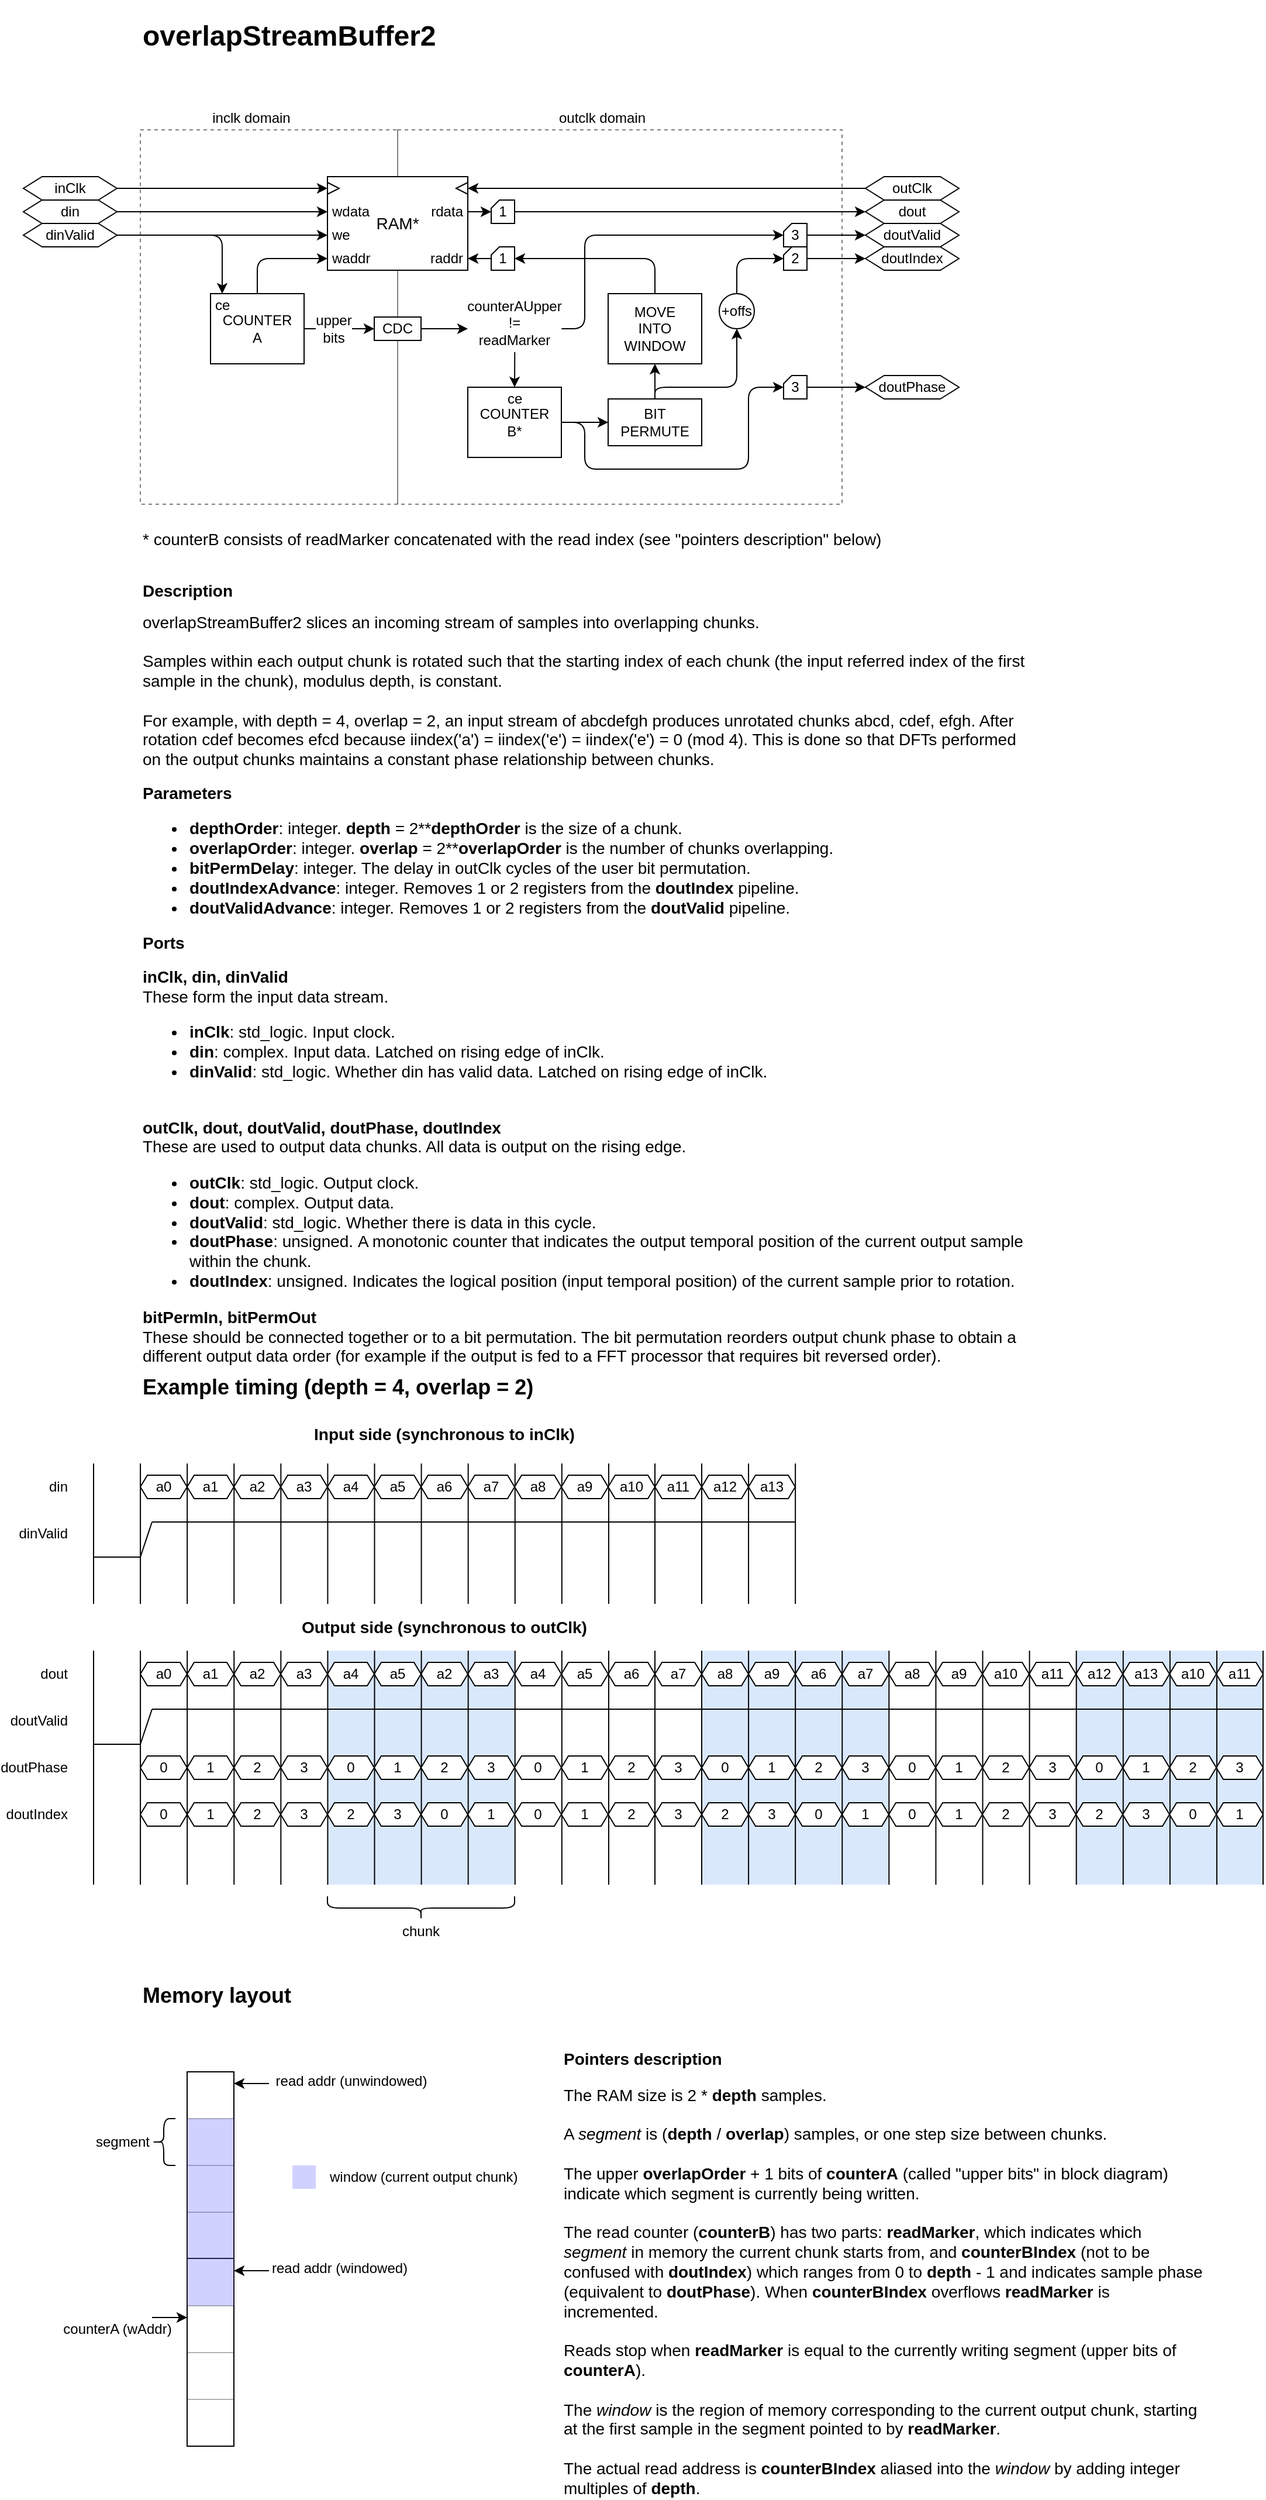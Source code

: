 <mxfile version="11.1.4" type="device"><diagram id="xeB8xeySdHdrfTj55RFs" name="Page-1"><mxGraphModel dx="1724" dy="1030" grid="1" gridSize="10" guides="1" tooltips="1" connect="1" arrows="1" fold="1" page="1" pageScale="1" pageWidth="1200" pageHeight="2500" math="0" shadow="0"><root><mxCell id="0"/><mxCell id="1" parent="0"/><mxCell id="kxmxO0SaUrNQi4WjiAiA-177" value="" style="rounded=0;whiteSpace=wrap;html=1;fillColor=none;fontSize=12;align=left;dashed=1;opacity=50;" parent="1" vertex="1"><mxGeometry x="160" y="140" width="220" height="320" as="geometry"/></mxCell><mxCell id="kxmxO0SaUrNQi4WjiAiA-182" value="" style="rounded=0;whiteSpace=wrap;html=1;fillColor=none;fontSize=12;align=left;dashed=1;opacity=50;" parent="1" vertex="1"><mxGeometry x="380" y="140" width="380" height="320" as="geometry"/></mxCell><mxCell id="kxmxO0SaUrNQi4WjiAiA-6" value="" style="group" parent="1" vertex="1" connectable="0"><mxGeometry x="320" y="180" width="120" height="80" as="geometry"/></mxCell><mxCell id="kxmxO0SaUrNQi4WjiAiA-1" value="RAM*" style="rounded=0;whiteSpace=wrap;html=1;fontSize=14;" parent="kxmxO0SaUrNQi4WjiAiA-6" vertex="1"><mxGeometry width="120" height="80" as="geometry"/></mxCell><mxCell id="kxmxO0SaUrNQi4WjiAiA-2" value="waddr" style="text;html=1;strokeColor=none;fillColor=none;align=left;verticalAlign=middle;whiteSpace=wrap;rounded=0;fontSize=12;spacingLeft=2;" parent="kxmxO0SaUrNQi4WjiAiA-6" vertex="1"><mxGeometry y="60" width="40" height="20" as="geometry"/></mxCell><mxCell id="kxmxO0SaUrNQi4WjiAiA-3" value="wdata" style="text;html=1;strokeColor=none;fillColor=none;align=left;verticalAlign=middle;whiteSpace=wrap;rounded=0;fontSize=12;spacingLeft=2;" parent="kxmxO0SaUrNQi4WjiAiA-6" vertex="1"><mxGeometry y="20" width="40" height="20" as="geometry"/></mxCell><mxCell id="kxmxO0SaUrNQi4WjiAiA-4" value="rdata" style="text;html=1;strokeColor=none;fillColor=none;align=right;verticalAlign=middle;whiteSpace=wrap;rounded=0;fontSize=12;spacingLeft=0;spacingRight=2;" parent="kxmxO0SaUrNQi4WjiAiA-6" vertex="1"><mxGeometry x="80" y="20" width="40" height="20" as="geometry"/></mxCell><mxCell id="kxmxO0SaUrNQi4WjiAiA-5" value="raddr" style="text;html=1;strokeColor=none;fillColor=none;align=right;verticalAlign=middle;whiteSpace=wrap;rounded=0;fontSize=12;spacingLeft=0;spacingRight=2;" parent="kxmxO0SaUrNQi4WjiAiA-6" vertex="1"><mxGeometry x="80" y="60" width="40" height="20" as="geometry"/></mxCell><mxCell id="kxmxO0SaUrNQi4WjiAiA-57" value="we" style="text;html=1;strokeColor=none;fillColor=none;align=left;verticalAlign=middle;whiteSpace=wrap;rounded=0;fontSize=12;spacingLeft=2;" parent="kxmxO0SaUrNQi4WjiAiA-6" vertex="1"><mxGeometry y="40" width="40" height="20" as="geometry"/></mxCell><mxCell id="kxmxO0SaUrNQi4WjiAiA-76" value="" style="group" parent="kxmxO0SaUrNQi4WjiAiA-6" vertex="1" connectable="0"><mxGeometry y="5" width="10" height="10" as="geometry"/></mxCell><mxCell id="kxmxO0SaUrNQi4WjiAiA-77" value="" style="rounded=0;whiteSpace=wrap;html=1;fontSize=12;align=right;strokeColor=none;fillColor=none;" parent="kxmxO0SaUrNQi4WjiAiA-76" vertex="1"><mxGeometry width="10" height="10" as="geometry"/></mxCell><mxCell id="kxmxO0SaUrNQi4WjiAiA-78" value="" style="endArrow=none;html=1;strokeColor=#000000;fontSize=12;rounded=0;" parent="kxmxO0SaUrNQi4WjiAiA-76" edge="1"><mxGeometry width="50" height="50" relative="1" as="geometry"><mxPoint as="sourcePoint"/><mxPoint y="10" as="targetPoint"/><Array as="points"><mxPoint x="10" y="5"/></Array></mxGeometry></mxCell><mxCell id="kxmxO0SaUrNQi4WjiAiA-108" value="" style="group;rotation=-180;" parent="kxmxO0SaUrNQi4WjiAiA-6" vertex="1" connectable="0"><mxGeometry x="110" y="5" width="10" height="10" as="geometry"/></mxCell><mxCell id="kxmxO0SaUrNQi4WjiAiA-109" value="" style="rounded=0;whiteSpace=wrap;html=1;fontSize=12;align=right;strokeColor=none;fillColor=none;rotation=-180;" parent="kxmxO0SaUrNQi4WjiAiA-108" vertex="1"><mxGeometry width="10" height="10" as="geometry"/></mxCell><mxCell id="kxmxO0SaUrNQi4WjiAiA-110" value="" style="endArrow=none;html=1;strokeColor=#000000;fontSize=12;rounded=0;" parent="kxmxO0SaUrNQi4WjiAiA-108" edge="1"><mxGeometry width="50" height="50" relative="1" as="geometry"><mxPoint x="10" y="10" as="sourcePoint"/><mxPoint x="10" as="targetPoint"/><Array as="points"><mxPoint y="5"/></Array></mxGeometry></mxCell><mxCell id="kxmxO0SaUrNQi4WjiAiA-284" style="edgeStyle=orthogonalEdgeStyle;rounded=1;orthogonalLoop=1;jettySize=auto;html=1;exitX=1;exitY=0.5;exitDx=0;exitDy=0;entryX=0;entryY=0.5;entryDx=0;entryDy=0;strokeColor=#000000;fontSize=12;" parent="1" source="kxmxO0SaUrNQi4WjiAiA-9" target="kxmxO0SaUrNQi4WjiAiA-3" edge="1"><mxGeometry relative="1" as="geometry"/></mxCell><mxCell id="kxmxO0SaUrNQi4WjiAiA-9" value="din" style="shape=hexagon;perimeter=hexagonPerimeter2;whiteSpace=wrap;html=1;fontSize=12;align=center;size=0.2;" parent="1" vertex="1"><mxGeometry x="60" y="200" width="80" height="20" as="geometry"/></mxCell><mxCell id="kxmxO0SaUrNQi4WjiAiA-283" style="edgeStyle=orthogonalEdgeStyle;rounded=1;orthogonalLoop=1;jettySize=auto;html=1;exitX=1;exitY=0.5;exitDx=0;exitDy=0;entryX=0;entryY=0.5;entryDx=0;entryDy=0;strokeColor=#000000;fontSize=12;" parent="1" source="kxmxO0SaUrNQi4WjiAiA-68" target="kxmxO0SaUrNQi4WjiAiA-77" edge="1"><mxGeometry relative="1" as="geometry"/></mxCell><mxCell id="kxmxO0SaUrNQi4WjiAiA-68" value="inClk" style="shape=hexagon;perimeter=hexagonPerimeter2;whiteSpace=wrap;html=1;fontSize=12;align=center;size=0.2;" parent="1" vertex="1"><mxGeometry x="60" y="180" width="80" height="20" as="geometry"/></mxCell><mxCell id="kxmxO0SaUrNQi4WjiAiA-100" value="" style="group" parent="1" vertex="1" connectable="0"><mxGeometry x="440" y="360" width="80" height="60" as="geometry"/></mxCell><mxCell id="kxmxO0SaUrNQi4WjiAiA-297" value="" style="group" parent="kxmxO0SaUrNQi4WjiAiA-100" vertex="1" connectable="0"><mxGeometry width="80" height="60" as="geometry"/></mxCell><mxCell id="kxmxO0SaUrNQi4WjiAiA-101" value="COUNTER&lt;br&gt;B*" style="rounded=0;whiteSpace=wrap;html=1;fontSize=12;align=center;" parent="kxmxO0SaUrNQi4WjiAiA-297" vertex="1"><mxGeometry width="80" height="60" as="geometry"/></mxCell><mxCell id="kxmxO0SaUrNQi4WjiAiA-113" value="ce" style="text;html=1;strokeColor=none;fillColor=none;align=left;verticalAlign=middle;whiteSpace=wrap;rounded=0;fontSize=12;spacingLeft=2;spacingRight=0;" parent="kxmxO0SaUrNQi4WjiAiA-297" vertex="1"><mxGeometry x="30" width="20" height="20" as="geometry"/></mxCell><mxCell id="kxmxO0SaUrNQi4WjiAiA-111" style="edgeStyle=orthogonalEdgeStyle;rounded=1;orthogonalLoop=1;jettySize=auto;html=1;exitX=1;exitY=0.5;exitDx=0;exitDy=0;strokeColor=#000000;fontSize=12;entryX=0;entryY=0.5;entryDx=0;entryDy=0;" parent="1" source="kxmxO0SaUrNQi4WjiAiA-210" target="kxmxO0SaUrNQi4WjiAiA-123" edge="1"><mxGeometry relative="1" as="geometry"><mxPoint x="580" y="210" as="targetPoint"/></mxGeometry></mxCell><mxCell id="kxmxO0SaUrNQi4WjiAiA-123" value="dout" style="shape=hexagon;perimeter=hexagonPerimeter2;whiteSpace=wrap;html=1;fontSize=12;align=center;size=0.2;" parent="1" vertex="1"><mxGeometry x="780" y="200" width="80" height="20" as="geometry"/></mxCell><mxCell id="kxmxO0SaUrNQi4WjiAiA-124" value="doutPhase" style="shape=hexagon;perimeter=hexagonPerimeter2;whiteSpace=wrap;html=1;fontSize=12;align=center;size=0.2;" parent="1" vertex="1"><mxGeometry x="780" y="350" width="80" height="20" as="geometry"/></mxCell><mxCell id="kxmxO0SaUrNQi4WjiAiA-132" style="edgeStyle=orthogonalEdgeStyle;rounded=1;orthogonalLoop=1;jettySize=auto;html=1;exitX=0;exitY=0.5;exitDx=0;exitDy=0;entryX=0;entryY=0.5;entryDx=0;entryDy=0;strokeColor=#000000;fontSize=12;" parent="1" source="kxmxO0SaUrNQi4WjiAiA-129" target="kxmxO0SaUrNQi4WjiAiA-109" edge="1"><mxGeometry relative="1" as="geometry"><Array as="points"><mxPoint x="580" y="190"/><mxPoint x="580" y="190"/></Array></mxGeometry></mxCell><mxCell id="kxmxO0SaUrNQi4WjiAiA-129" value="outClk" style="shape=hexagon;perimeter=hexagonPerimeter2;whiteSpace=wrap;html=1;fontSize=12;align=center;size=0.2;" parent="1" vertex="1"><mxGeometry x="780" y="180" width="80" height="20" as="geometry"/></mxCell><mxCell id="kxmxO0SaUrNQi4WjiAiA-155" value="" style="group" parent="1" vertex="1" connectable="0"><mxGeometry x="220" y="280" width="80" height="60" as="geometry"/></mxCell><mxCell id="kxmxO0SaUrNQi4WjiAiA-156" value="COUNTER&lt;br&gt;A" style="rounded=0;whiteSpace=wrap;html=1;fontSize=12;align=center;" parent="kxmxO0SaUrNQi4WjiAiA-155" vertex="1"><mxGeometry width="80" height="60" as="geometry"/></mxCell><mxCell id="kxmxO0SaUrNQi4WjiAiA-285" value="ce" style="text;html=1;strokeColor=none;fillColor=none;align=left;verticalAlign=middle;whiteSpace=wrap;rounded=0;fontSize=12;spacingLeft=2;" parent="kxmxO0SaUrNQi4WjiAiA-155" vertex="1"><mxGeometry width="20" height="20" as="geometry"/></mxCell><mxCell id="kxmxO0SaUrNQi4WjiAiA-178" value="inclk domain" style="text;html=1;strokeColor=none;fillColor=none;align=center;verticalAlign=middle;whiteSpace=wrap;rounded=0;dashed=1;fontSize=12;opacity=50;" parent="1" vertex="1"><mxGeometry x="210" y="120" width="90" height="20" as="geometry"/></mxCell><mxCell id="kxmxO0SaUrNQi4WjiAiA-185" value="outclk domain" style="text;html=1;strokeColor=none;fillColor=none;align=center;verticalAlign=middle;whiteSpace=wrap;rounded=0;dashed=1;fontSize=12;opacity=50;" parent="1" vertex="1"><mxGeometry x="510" y="120" width="90" height="20" as="geometry"/></mxCell><mxCell id="kxmxO0SaUrNQi4WjiAiA-186" style="edgeStyle=orthogonalEdgeStyle;rounded=1;orthogonalLoop=1;jettySize=auto;html=1;exitX=0.5;exitY=0;exitDx=0;exitDy=0;entryX=0;entryY=0.5;entryDx=0;entryDy=0;strokeColor=#000000;fontSize=12;" parent="1" source="kxmxO0SaUrNQi4WjiAiA-156" target="kxmxO0SaUrNQi4WjiAiA-2" edge="1"><mxGeometry relative="1" as="geometry"><Array as="points"><mxPoint x="260" y="250"/></Array></mxGeometry></mxCell><mxCell id="kxmxO0SaUrNQi4WjiAiA-294" style="edgeStyle=orthogonalEdgeStyle;rounded=1;orthogonalLoop=1;jettySize=auto;html=1;exitX=1;exitY=0.5;exitDx=0;exitDy=0;strokeColor=#000000;fontSize=12;" parent="1" source="kxmxO0SaUrNQi4WjiAiA-204" edge="1"><mxGeometry relative="1" as="geometry"><mxPoint x="440" y="310" as="targetPoint"/></mxGeometry></mxCell><mxCell id="kxmxO0SaUrNQi4WjiAiA-204" value="CDC" style="rounded=0;whiteSpace=wrap;html=1;fontSize=12;align=center;" parent="1" vertex="1"><mxGeometry x="360" y="300" width="40" height="20" as="geometry"/></mxCell><mxCell id="kxmxO0SaUrNQi4WjiAiA-208" value="doutValid" style="shape=hexagon;perimeter=hexagonPerimeter2;whiteSpace=wrap;html=1;fontSize=12;align=center;size=0.2;" parent="1" vertex="1"><mxGeometry x="780" y="220" width="80" height="20" as="geometry"/></mxCell><mxCell id="kxmxO0SaUrNQi4WjiAiA-210" value="1" style="shape=card;whiteSpace=wrap;html=1;fillColor=none;fontSize=12;align=center;arcSize=10;size=7;" parent="1" vertex="1"><mxGeometry x="460" y="200" width="20" height="20" as="geometry"/></mxCell><mxCell id="kxmxO0SaUrNQi4WjiAiA-212" style="edgeStyle=orthogonalEdgeStyle;rounded=1;orthogonalLoop=1;jettySize=auto;html=1;exitX=1;exitY=0.5;exitDx=0;exitDy=0;strokeColor=#000000;fontSize=12;entryX=0;entryY=0.5;entryDx=0;entryDy=0;" parent="1" source="kxmxO0SaUrNQi4WjiAiA-4" target="kxmxO0SaUrNQi4WjiAiA-210" edge="1"><mxGeometry relative="1" as="geometry"><mxPoint x="580.333" y="210.333" as="targetPoint"/><mxPoint x="440.333" y="210.333" as="sourcePoint"/></mxGeometry></mxCell><mxCell id="kxmxO0SaUrNQi4WjiAiA-217" style="edgeStyle=orthogonalEdgeStyle;rounded=1;orthogonalLoop=1;jettySize=auto;html=1;exitX=1;exitY=0.5;exitDx=0;exitDy=0;exitPerimeter=0;entryX=0;entryY=0.5;entryDx=0;entryDy=0;strokeColor=#000000;fontSize=12;" parent="1" source="kxmxO0SaUrNQi4WjiAiA-214" target="kxmxO0SaUrNQi4WjiAiA-208" edge="1"><mxGeometry relative="1" as="geometry"/></mxCell><mxCell id="kxmxO0SaUrNQi4WjiAiA-214" value="3" style="shape=card;whiteSpace=wrap;html=1;fillColor=none;fontSize=12;align=center;arcSize=10;size=7;" parent="1" vertex="1"><mxGeometry x="710" y="220" width="20" height="20" as="geometry"/></mxCell><mxCell id="kxmxO0SaUrNQi4WjiAiA-245" value="" style="group" parent="1" vertex="1" connectable="0"><mxGeometry x="560" y="370" width="80" height="40" as="geometry"/></mxCell><mxCell id="kxmxO0SaUrNQi4WjiAiA-246" value="BIT&lt;br&gt;PERMUTE" style="rounded=0;whiteSpace=wrap;html=1;fontSize=12;align=center;" parent="kxmxO0SaUrNQi4WjiAiA-245" vertex="1"><mxGeometry width="80" height="40" as="geometry"/></mxCell><mxCell id="kxmxO0SaUrNQi4WjiAiA-266" style="edgeStyle=orthogonalEdgeStyle;rounded=1;orthogonalLoop=1;jettySize=auto;html=1;exitX=1;exitY=0.5;exitDx=0;exitDy=0;exitPerimeter=0;entryX=0;entryY=0.5;entryDx=0;entryDy=0;strokeColor=#000000;fontSize=12;" parent="1" source="kxmxO0SaUrNQi4WjiAiA-262" target="kxmxO0SaUrNQi4WjiAiA-124" edge="1"><mxGeometry relative="1" as="geometry"/></mxCell><mxCell id="kxmxO0SaUrNQi4WjiAiA-262" value="3" style="shape=card;whiteSpace=wrap;html=1;fillColor=none;fontSize=12;align=center;arcSize=10;size=7;" parent="1" vertex="1"><mxGeometry x="710" y="350" width="20" height="20" as="geometry"/></mxCell><mxCell id="kxmxO0SaUrNQi4WjiAiA-267" value="doutIndex" style="shape=hexagon;perimeter=hexagonPerimeter2;whiteSpace=wrap;html=1;fontSize=12;align=center;size=0.2;" parent="1" vertex="1"><mxGeometry x="780" y="240" width="80" height="20" as="geometry"/></mxCell><mxCell id="kxmxO0SaUrNQi4WjiAiA-270" style="edgeStyle=orthogonalEdgeStyle;rounded=1;orthogonalLoop=1;jettySize=auto;html=1;exitX=1;exitY=0.5;exitDx=0;exitDy=0;exitPerimeter=0;entryX=0;entryY=0.5;entryDx=0;entryDy=0;strokeColor=#000000;fontSize=12;" parent="1" source="kxmxO0SaUrNQi4WjiAiA-273" target="kxmxO0SaUrNQi4WjiAiA-267" edge="1"><mxGeometry relative="1" as="geometry"/></mxCell><mxCell id="kxmxO0SaUrNQi4WjiAiA-273" value="2" style="shape=card;whiteSpace=wrap;html=1;fillColor=none;fontSize=12;align=center;arcSize=10;size=7;" parent="1" vertex="1"><mxGeometry x="710" y="240" width="20" height="20" as="geometry"/></mxCell><mxCell id="kxmxO0SaUrNQi4WjiAiA-280" style="edgeStyle=orthogonalEdgeStyle;rounded=1;orthogonalLoop=1;jettySize=auto;html=1;entryX=1;entryY=0.5;entryDx=0;entryDy=0;strokeColor=#000000;fontSize=12;" parent="1" source="kxmxO0SaUrNQi4WjiAiA-278" target="kxmxO0SaUrNQi4WjiAiA-5" edge="1"><mxGeometry relative="1" as="geometry"/></mxCell><mxCell id="kxmxO0SaUrNQi4WjiAiA-278" value="1" style="shape=card;whiteSpace=wrap;html=1;fillColor=none;fontSize=12;align=center;arcSize=10;size=7;" parent="1" vertex="1"><mxGeometry x="460" y="240" width="20" height="20" as="geometry"/></mxCell><mxCell id="kxmxO0SaUrNQi4WjiAiA-287" style="edgeStyle=orthogonalEdgeStyle;rounded=1;orthogonalLoop=1;jettySize=auto;html=1;exitX=1;exitY=0.5;exitDx=0;exitDy=0;entryX=0;entryY=0.5;entryDx=0;entryDy=0;strokeColor=#000000;fontSize=12;" parent="1" source="kxmxO0SaUrNQi4WjiAiA-286" target="kxmxO0SaUrNQi4WjiAiA-57" edge="1"><mxGeometry relative="1" as="geometry"/></mxCell><mxCell id="kxmxO0SaUrNQi4WjiAiA-288" style="edgeStyle=orthogonalEdgeStyle;rounded=1;orthogonalLoop=1;jettySize=auto;html=1;exitX=1;exitY=0.5;exitDx=0;exitDy=0;entryX=0.5;entryY=0;entryDx=0;entryDy=0;strokeColor=#000000;fontSize=12;" parent="1" source="kxmxO0SaUrNQi4WjiAiA-286" target="kxmxO0SaUrNQi4WjiAiA-285" edge="1"><mxGeometry relative="1" as="geometry"/></mxCell><mxCell id="kxmxO0SaUrNQi4WjiAiA-286" value="dinValid" style="shape=hexagon;perimeter=hexagonPerimeter2;whiteSpace=wrap;html=1;fontSize=12;align=center;size=0.2;" parent="1" vertex="1"><mxGeometry x="60" y="220" width="80" height="20" as="geometry"/></mxCell><mxCell id="kxmxO0SaUrNQi4WjiAiA-289" style="edgeStyle=orthogonalEdgeStyle;rounded=1;orthogonalLoop=1;jettySize=auto;html=1;exitX=1;exitY=0.5;exitDx=0;exitDy=0;entryX=0;entryY=0.5;entryDx=0;entryDy=0;strokeColor=#000000;fontSize=12;" parent="1" source="kxmxO0SaUrNQi4WjiAiA-156" target="kxmxO0SaUrNQi4WjiAiA-204" edge="1"><mxGeometry relative="1" as="geometry"/></mxCell><mxCell id="kxmxO0SaUrNQi4WjiAiA-328" value="upper&lt;br&gt;bits" style="text;html=1;resizable=0;points=[];align=center;verticalAlign=middle;labelBackgroundColor=#ffffff;fontSize=12;" parent="kxmxO0SaUrNQi4WjiAiA-289" vertex="1" connectable="0"><mxGeometry x="-0.349" y="-2" relative="1" as="geometry"><mxPoint x="5.5" y="-2" as="offset"/></mxGeometry></mxCell><mxCell id="kxmxO0SaUrNQi4WjiAiA-295" value="" style="group" parent="1" vertex="1" connectable="0"><mxGeometry x="560" y="280" width="80" height="60" as="geometry"/></mxCell><mxCell id="kxmxO0SaUrNQi4WjiAiA-296" value="MOVE&lt;br&gt;INTO&lt;br&gt;WINDOW" style="rounded=0;whiteSpace=wrap;html=1;fontSize=12;align=center;" parent="kxmxO0SaUrNQi4WjiAiA-295" vertex="1"><mxGeometry width="80" height="60" as="geometry"/></mxCell><mxCell id="kxmxO0SaUrNQi4WjiAiA-299" style="edgeStyle=orthogonalEdgeStyle;rounded=1;orthogonalLoop=1;jettySize=auto;html=1;exitX=0.5;exitY=1;exitDx=0;exitDy=0;entryX=0.5;entryY=0;entryDx=0;entryDy=0;strokeColor=#000000;fontSize=12;" parent="1" target="kxmxO0SaUrNQi4WjiAiA-113" edge="1"><mxGeometry relative="1" as="geometry"><mxPoint x="480.143" y="330" as="sourcePoint"/></mxGeometry></mxCell><mxCell id="kxmxO0SaUrNQi4WjiAiA-300" style="edgeStyle=orthogonalEdgeStyle;rounded=1;orthogonalLoop=1;jettySize=auto;html=1;exitX=1;exitY=0.5;exitDx=0;exitDy=0;entryX=0;entryY=0.5;entryDx=0;entryDy=0;strokeColor=#000000;fontSize=12;" parent="1" source="kxmxO0SaUrNQi4WjiAiA-101" target="kxmxO0SaUrNQi4WjiAiA-246" edge="1"><mxGeometry relative="1" as="geometry"/></mxCell><mxCell id="kxmxO0SaUrNQi4WjiAiA-301" style="edgeStyle=orthogonalEdgeStyle;rounded=1;orthogonalLoop=1;jettySize=auto;html=1;exitX=0.5;exitY=0;exitDx=0;exitDy=0;entryX=0.5;entryY=1;entryDx=0;entryDy=0;strokeColor=#000000;fontSize=12;" parent="1" source="kxmxO0SaUrNQi4WjiAiA-246" target="kxmxO0SaUrNQi4WjiAiA-296" edge="1"><mxGeometry relative="1" as="geometry"/></mxCell><mxCell id="kxmxO0SaUrNQi4WjiAiA-302" style="edgeStyle=orthogonalEdgeStyle;rounded=1;orthogonalLoop=1;jettySize=auto;html=1;exitX=1;exitY=0.5;exitDx=0;exitDy=0;strokeColor=#000000;fontSize=12;" parent="1" source="kxmxO0SaUrNQi4WjiAiA-101" target="kxmxO0SaUrNQi4WjiAiA-262" edge="1"><mxGeometry relative="1" as="geometry"><Array as="points"><mxPoint x="540" y="390"/><mxPoint x="540" y="430"/><mxPoint x="680" y="430"/><mxPoint x="680" y="360"/></Array></mxGeometry></mxCell><mxCell id="kxmxO0SaUrNQi4WjiAiA-303" style="edgeStyle=orthogonalEdgeStyle;rounded=1;orthogonalLoop=1;jettySize=auto;html=1;exitX=0.5;exitY=0;exitDx=0;exitDy=0;entryX=1;entryY=0.5;entryDx=0;entryDy=0;entryPerimeter=0;strokeColor=#000000;fontSize=12;" parent="1" source="kxmxO0SaUrNQi4WjiAiA-296" target="kxmxO0SaUrNQi4WjiAiA-278" edge="1"><mxGeometry relative="1" as="geometry"/></mxCell><mxCell id="kxmxO0SaUrNQi4WjiAiA-306" style="edgeStyle=orthogonalEdgeStyle;rounded=1;orthogonalLoop=1;jettySize=auto;html=1;exitX=1;exitY=0.5;exitDx=0;exitDy=0;strokeColor=#000000;fontSize=12;" parent="1" target="kxmxO0SaUrNQi4WjiAiA-214" edge="1"><mxGeometry relative="1" as="geometry"><mxPoint x="520.143" y="310" as="sourcePoint"/><Array as="points"><mxPoint x="540" y="310"/><mxPoint x="540" y="230"/></Array></mxGeometry></mxCell><mxCell id="kxmxO0SaUrNQi4WjiAiA-359" value="counterAUpper&lt;br&gt;!=&lt;br&gt;readMarker" style="text;html=1;strokeColor=none;fillColor=none;align=center;verticalAlign=middle;whiteSpace=wrap;rounded=0;fontSize=12;" parent="1" vertex="1"><mxGeometry x="440" y="280" width="80" height="50" as="geometry"/></mxCell><mxCell id="kxmxO0SaUrNQi4WjiAiA-362" value="&lt;p style=&quot;line-height: 130%; font-size: 14px;&quot;&gt;* counterB consists of readMarker concatenated with the read index (see &quot;pointers description&quot; below)&lt;/p&gt;" style="text;html=1;strokeColor=none;fillColor=none;align=left;verticalAlign=middle;whiteSpace=wrap;rounded=0;fontSize=14;" parent="1" vertex="1"><mxGeometry x="160" y="470" width="670" height="40" as="geometry"/></mxCell><mxCell id="nl0uzTNfcnlMuNUmCWsc-4" style="edgeStyle=orthogonalEdgeStyle;rounded=1;orthogonalLoop=1;jettySize=auto;html=1;exitX=0.5;exitY=0;exitDx=0;exitDy=0;strokeColor=#000000;fontSize=12;" parent="1" source="nl0uzTNfcnlMuNUmCWsc-2" target="kxmxO0SaUrNQi4WjiAiA-273" edge="1"><mxGeometry relative="1" as="geometry"><Array as="points"><mxPoint x="670" y="250"/><mxPoint x="705" y="250"/><mxPoint x="705" y="250"/></Array></mxGeometry></mxCell><mxCell id="nl0uzTNfcnlMuNUmCWsc-2" value="+offs" style="ellipse;whiteSpace=wrap;html=1;aspect=fixed;fontSize=12;" parent="1" vertex="1"><mxGeometry x="655" y="280" width="30" height="30" as="geometry"/></mxCell><mxCell id="nl0uzTNfcnlMuNUmCWsc-3" style="edgeStyle=orthogonalEdgeStyle;rounded=1;orthogonalLoop=1;jettySize=auto;html=1;exitX=0.5;exitY=0;exitDx=0;exitDy=0;entryX=0.5;entryY=1;entryDx=0;entryDy=0;strokeColor=#000000;fontSize=12;" parent="1" source="kxmxO0SaUrNQi4WjiAiA-246" target="nl0uzTNfcnlMuNUmCWsc-2" edge="1"><mxGeometry relative="1" as="geometry"><Array as="points"><mxPoint x="600" y="360"/><mxPoint x="670" y="360"/></Array></mxGeometry></mxCell><mxCell id="l_3qYstCKNaJHSznynMm-1" value="&lt;h1 style=&quot;font-size: 14px;&quot;&gt;Description&lt;/h1&gt;&lt;div style=&quot;font-size: 14px;&quot;&gt;overlapStreamBuffer2 slices an incoming stream of samples into overlapping chunks.&lt;/div&gt;&lt;div style=&quot;font-size: 14px;&quot;&gt;&lt;br style=&quot;font-size: 14px;&quot;&gt;&lt;/div&gt;&lt;div style=&quot;font-size: 14px;&quot;&gt;Samples within each output chunk is rotated such that the starting index of each chunk (the input referred index of the first sample in the chunk), modulus depth, is constant.&lt;/div&gt;&lt;div style=&quot;font-size: 14px;&quot;&gt;&lt;br style=&quot;font-size: 14px;&quot;&gt;&lt;/div&gt;&lt;div style=&quot;font-size: 14px;&quot;&gt;For example, with depth = 4, overlap = 2, an input stream of abcdefgh produces unrotated chunks abcd, cdef, efgh. After rotation cdef becomes efcd because iindex('a') = iindex('e') = iindex('e') = 0 (mod 4). This is done so that DFTs performed on the output chunks maintains a constant phase relationship between chunks.&lt;/div&gt;&lt;h2 style=&quot;font-size: 14px;&quot;&gt;Parameters&lt;/h2&gt;&lt;div style=&quot;font-size: 14px;&quot;&gt;&lt;ul style=&quot;font-size: 14px;&quot;&gt;&lt;li style=&quot;font-size: 14px;&quot;&gt;&lt;b style=&quot;font-size: 14px;&quot;&gt;depthOrder&lt;/b&gt;: integer.&amp;nbsp;&lt;b style=&quot;font-size: 14px;&quot;&gt;depth&lt;/b&gt; = 2**&lt;b style=&quot;font-size: 14px;&quot;&gt;depthOrder&lt;/b&gt; is the size of a chunk.&lt;/li&gt;&lt;li style=&quot;font-size: 14px;&quot;&gt;&lt;b style=&quot;font-size: 14px;&quot;&gt;overlapOrder&lt;/b&gt;: integer.&amp;nbsp;&lt;b style=&quot;font-size: 14px;&quot;&gt;overlap&lt;/b&gt; = 2**&lt;b style=&quot;font-size: 14px;&quot;&gt;overlapOrder&lt;/b&gt; is the number of chunks overlapping.&lt;/li&gt;&lt;li style=&quot;font-size: 14px;&quot;&gt;&lt;b style=&quot;font-size: 14px;&quot;&gt;bitPermDelay&lt;/b&gt;: integer. The delay in&amp;nbsp;outClk cycles of the user bit permutation.&lt;/li&gt;&lt;li style=&quot;font-size: 14px;&quot;&gt;&lt;b style=&quot;font-size: 14px;&quot;&gt;doutIndexAdvance&lt;/b&gt;: integer. Removes 1 or 2 registers from the &lt;b style=&quot;font-size: 14px;&quot;&gt;doutIndex&lt;/b&gt; pipeline.&lt;br style=&quot;font-size: 14px;&quot;&gt;&lt;/li&gt;&lt;li style=&quot;font-size: 14px;&quot;&gt;&lt;b style=&quot;font-size: 14px;&quot;&gt;doutValidAdvance&lt;/b&gt;: integer. Removes 1 or 2 registers from the &lt;b style=&quot;font-size: 14px;&quot;&gt;doutValid&lt;/b&gt; pipeline.&lt;br style=&quot;font-size: 14px;&quot;&gt;&lt;/li&gt;&lt;/ul&gt;&lt;/div&gt;&lt;h2 style=&quot;font-size: 14px;&quot;&gt;Ports&lt;/h2&gt;&lt;div style=&quot;font-size: 14px;&quot;&gt;&lt;b style=&quot;font-size: 14px;&quot;&gt;inClk, din, dinValid&lt;/b&gt;&lt;/div&gt;&lt;div style=&quot;font-size: 14px;&quot;&gt;These form the input data stream.&lt;/div&gt;&lt;div style=&quot;font-size: 14px;&quot;&gt;&lt;ul style=&quot;font-size: 14px;&quot;&gt;&lt;li style=&quot;font-size: 14px;&quot;&gt;&lt;b style=&quot;font-size: 14px;&quot;&gt;inClk&lt;/b&gt;: std_logic. Input clock.&lt;/li&gt;&lt;li style=&quot;font-size: 14px;&quot;&gt;&lt;b style=&quot;font-size: 14px;&quot;&gt;din&lt;/b&gt;: complex. Input data. Latched on rising edge of inClk.&lt;/li&gt;&lt;li style=&quot;font-size: 14px;&quot;&gt;&lt;b style=&quot;font-size: 14px;&quot;&gt;dinValid&lt;/b&gt;: std_logic. Whether din has valid data. Latched on rising edge of inClk.&lt;/li&gt;&lt;/ul&gt;&lt;/div&gt;&lt;div style=&quot;font-size: 14px;&quot;&gt;&lt;br style=&quot;font-size: 14px;&quot;&gt;&lt;/div&gt;&lt;div style=&quot;font-size: 14px;&quot;&gt;&lt;b style=&quot;font-size: 14px;&quot;&gt;outClk, dout, doutValid, doutPhase, doutIndex&lt;/b&gt;&lt;/div&gt;&lt;div style=&quot;font-size: 14px;&quot;&gt;These are used to output data chunks. All data is output on the rising edge.&lt;/div&gt;&lt;div style=&quot;font-size: 14px;&quot;&gt;&lt;ul style=&quot;font-size: 14px;&quot;&gt;&lt;li style=&quot;font-size: 14px;&quot;&gt;&lt;b style=&quot;font-size: 14px;&quot;&gt;outClk&lt;/b&gt;: std_logic. Output clock.&lt;/li&gt;&lt;li style=&quot;font-size: 14px;&quot;&gt;&lt;b style=&quot;font-size: 14px;&quot;&gt;dout&lt;/b&gt;: complex. Output data.&lt;/li&gt;&lt;li style=&quot;font-size: 14px;&quot;&gt;&lt;b style=&quot;font-size: 14px;&quot;&gt;doutValid&lt;/b&gt;: std_logic. Whether there is data in this cycle.&lt;/li&gt;&lt;li style=&quot;font-size: 14px;&quot;&gt;&lt;b style=&quot;font-size: 14px;&quot;&gt;doutPhase&lt;/b&gt;: unsigned.&lt;b style=&quot;font-size: 14px;&quot;&gt;&amp;nbsp;&lt;/b&gt;A monotonic counter that indicates the output temporal position of the current output sample within the chunk.&lt;/li&gt;&lt;li style=&quot;font-size: 14px;&quot;&gt;&lt;b style=&quot;font-size: 14px;&quot;&gt;doutIndex&lt;/b&gt;: unsigned. Indicates the logical position (input temporal position) of the current sample prior to rotation.&lt;/li&gt;&lt;/ul&gt;&lt;div style=&quot;font-size: 14px;&quot;&gt;&lt;b style=&quot;font-size: 14px;&quot;&gt;bitPermIn,&amp;nbsp;bitPermOut&lt;/b&gt;&lt;br style=&quot;font-size: 14px;&quot;&gt;&lt;/div&gt;&lt;/div&gt;&lt;div style=&quot;font-size: 14px;&quot;&gt;These should be connected together or to a bit permutation. The bit permutation reorders output chunk phase to obtain a different output data order (for example if the output is fed to a FFT processor that requires bit reversed order).&lt;/div&gt;" style="text;html=1;strokeColor=none;fillColor=none;align=left;verticalAlign=top;whiteSpace=wrap;rounded=0;fontSize=14;" parent="1" vertex="1"><mxGeometry x="160" y="510" width="760" height="670" as="geometry"/></mxCell><mxCell id="uCAOcJZftCQq6N1LlfXG-337" value="&lt;h2&gt;Example timing (depth = 4, overlap = 2)&lt;/h2&gt;" style="text;html=1;strokeColor=none;fillColor=none;align=left;verticalAlign=middle;whiteSpace=wrap;rounded=0;fontStyle=0" vertex="1" parent="1"><mxGeometry x="160" y="1200" width="360" height="30" as="geometry"/></mxCell><mxCell id="uCAOcJZftCQq6N1LlfXG-414" value="" style="group" vertex="1" connectable="0" parent="1"><mxGeometry x="40" y="1400" width="1080" height="340" as="geometry"/></mxCell><mxCell id="uCAOcJZftCQq6N1LlfXG-370" value="" style="rounded=0;whiteSpace=wrap;html=1;align=left;fillColor=#dae8fc;strokeColor=none;" vertex="1" parent="uCAOcJZftCQq6N1LlfXG-414"><mxGeometry x="920" y="40" width="160" height="200" as="geometry"/></mxCell><mxCell id="uCAOcJZftCQq6N1LlfXG-369" value="" style="rounded=0;whiteSpace=wrap;html=1;align=left;fillColor=#dae8fc;strokeColor=none;" vertex="1" parent="uCAOcJZftCQq6N1LlfXG-414"><mxGeometry x="600" y="40" width="160" height="200" as="geometry"/></mxCell><mxCell id="uCAOcJZftCQq6N1LlfXG-366" value="" style="rounded=0;whiteSpace=wrap;html=1;align=left;fillColor=#dae8fc;strokeColor=none;" vertex="1" parent="uCAOcJZftCQq6N1LlfXG-414"><mxGeometry x="280" y="40" width="160" height="200" as="geometry"/></mxCell><mxCell id="uCAOcJZftCQq6N1LlfXG-278" value="" style="endArrow=none;html=1;" edge="1" parent="uCAOcJZftCQq6N1LlfXG-414"><mxGeometry width="50" height="50" relative="1" as="geometry"><mxPoint x="130.0" y="90" as="sourcePoint"/><mxPoint x="1080" y="90" as="targetPoint"/></mxGeometry></mxCell><mxCell id="uCAOcJZftCQq6N1LlfXG-279" value="" style="endArrow=none;html=1;" edge="1" parent="uCAOcJZftCQq6N1LlfXG-414"><mxGeometry width="50" height="50" relative="1" as="geometry"><mxPoint x="120.0" y="120" as="sourcePoint"/><mxPoint x="130.0" y="90" as="targetPoint"/></mxGeometry></mxCell><mxCell id="uCAOcJZftCQq6N1LlfXG-280" value="" style="endArrow=none;html=1;" edge="1" parent="uCAOcJZftCQq6N1LlfXG-414"><mxGeometry width="50" height="50" relative="1" as="geometry"><mxPoint x="80" y="120" as="sourcePoint"/><mxPoint x="120.0" y="120" as="targetPoint"/></mxGeometry></mxCell><mxCell id="uCAOcJZftCQq6N1LlfXG-294" value="dout" style="text;html=1;strokeColor=none;fillColor=none;align=right;verticalAlign=middle;whiteSpace=wrap;rounded=0;" vertex="1" parent="uCAOcJZftCQq6N1LlfXG-414"><mxGeometry y="50" width="60" height="20" as="geometry"/></mxCell><mxCell id="uCAOcJZftCQq6N1LlfXG-295" value="doutValid" style="text;html=1;strokeColor=none;fillColor=none;align=right;verticalAlign=middle;whiteSpace=wrap;rounded=0;" vertex="1" parent="uCAOcJZftCQq6N1LlfXG-414"><mxGeometry y="90" width="60" height="20" as="geometry"/></mxCell><mxCell id="uCAOcJZftCQq6N1LlfXG-310" value="a0" style="shape=hexagon;perimeter=hexagonPerimeter2;whiteSpace=wrap;html=1;size=0.15;" vertex="1" parent="uCAOcJZftCQq6N1LlfXG-414"><mxGeometry x="120" y="50" width="40" height="20" as="geometry"/></mxCell><mxCell id="uCAOcJZftCQq6N1LlfXG-311" value="a1" style="shape=hexagon;perimeter=hexagonPerimeter2;whiteSpace=wrap;html=1;size=0.15;" vertex="1" parent="uCAOcJZftCQq6N1LlfXG-414"><mxGeometry x="160" y="50" width="40" height="20" as="geometry"/></mxCell><mxCell id="uCAOcJZftCQq6N1LlfXG-312" value="a2" style="shape=hexagon;perimeter=hexagonPerimeter2;whiteSpace=wrap;html=1;size=0.15;" vertex="1" parent="uCAOcJZftCQq6N1LlfXG-414"><mxGeometry x="200" y="50" width="40" height="20" as="geometry"/></mxCell><mxCell id="uCAOcJZftCQq6N1LlfXG-313" value="a3" style="shape=hexagon;perimeter=hexagonPerimeter2;whiteSpace=wrap;html=1;size=0.15;" vertex="1" parent="uCAOcJZftCQq6N1LlfXG-414"><mxGeometry x="240" y="50" width="40" height="20" as="geometry"/></mxCell><mxCell id="uCAOcJZftCQq6N1LlfXG-314" value="a4" style="shape=hexagon;perimeter=hexagonPerimeter2;whiteSpace=wrap;html=1;size=0.15;" vertex="1" parent="uCAOcJZftCQq6N1LlfXG-414"><mxGeometry x="280" y="50" width="40" height="20" as="geometry"/></mxCell><mxCell id="uCAOcJZftCQq6N1LlfXG-315" value="a5" style="shape=hexagon;perimeter=hexagonPerimeter2;whiteSpace=wrap;html=1;size=0.15;" vertex="1" parent="uCAOcJZftCQq6N1LlfXG-414"><mxGeometry x="320" y="50" width="40" height="20" as="geometry"/></mxCell><mxCell id="uCAOcJZftCQq6N1LlfXG-316" value="a2" style="shape=hexagon;perimeter=hexagonPerimeter2;whiteSpace=wrap;html=1;size=0.15;" vertex="1" parent="uCAOcJZftCQq6N1LlfXG-414"><mxGeometry x="360" y="50" width="40" height="20" as="geometry"/></mxCell><mxCell id="uCAOcJZftCQq6N1LlfXG-317" value="a3" style="shape=hexagon;perimeter=hexagonPerimeter2;whiteSpace=wrap;html=1;size=0.15;" vertex="1" parent="uCAOcJZftCQq6N1LlfXG-414"><mxGeometry x="400" y="50" width="40" height="20" as="geometry"/></mxCell><mxCell id="uCAOcJZftCQq6N1LlfXG-318" value="a4" style="shape=hexagon;perimeter=hexagonPerimeter2;whiteSpace=wrap;html=1;size=0.15;" vertex="1" parent="uCAOcJZftCQq6N1LlfXG-414"><mxGeometry x="440" y="50" width="40" height="20" as="geometry"/></mxCell><mxCell id="uCAOcJZftCQq6N1LlfXG-319" value="a5" style="shape=hexagon;perimeter=hexagonPerimeter2;whiteSpace=wrap;html=1;size=0.15;" vertex="1" parent="uCAOcJZftCQq6N1LlfXG-414"><mxGeometry x="480" y="50" width="40" height="20" as="geometry"/></mxCell><mxCell id="uCAOcJZftCQq6N1LlfXG-320" value="a6" style="shape=hexagon;perimeter=hexagonPerimeter2;whiteSpace=wrap;html=1;size=0.15;" vertex="1" parent="uCAOcJZftCQq6N1LlfXG-414"><mxGeometry x="520" y="50" width="40" height="20" as="geometry"/></mxCell><mxCell id="uCAOcJZftCQq6N1LlfXG-321" value="a7" style="shape=hexagon;perimeter=hexagonPerimeter2;whiteSpace=wrap;html=1;size=0.15;" vertex="1" parent="uCAOcJZftCQq6N1LlfXG-414"><mxGeometry x="560" y="50" width="40" height="20" as="geometry"/></mxCell><mxCell id="uCAOcJZftCQq6N1LlfXG-322" value="a8" style="shape=hexagon;perimeter=hexagonPerimeter2;whiteSpace=wrap;html=1;size=0.15;" vertex="1" parent="uCAOcJZftCQq6N1LlfXG-414"><mxGeometry x="600" y="50" width="40" height="20" as="geometry"/></mxCell><mxCell id="uCAOcJZftCQq6N1LlfXG-323" value="a9" style="shape=hexagon;perimeter=hexagonPerimeter2;whiteSpace=wrap;html=1;size=0.15;" vertex="1" parent="uCAOcJZftCQq6N1LlfXG-414"><mxGeometry x="640" y="50" width="40" height="20" as="geometry"/></mxCell><mxCell id="uCAOcJZftCQq6N1LlfXG-324" value="a6" style="shape=hexagon;perimeter=hexagonPerimeter2;whiteSpace=wrap;html=1;size=0.15;" vertex="1" parent="uCAOcJZftCQq6N1LlfXG-414"><mxGeometry x="680" y="50" width="40" height="20" as="geometry"/></mxCell><mxCell id="uCAOcJZftCQq6N1LlfXG-325" value="a7" style="shape=hexagon;perimeter=hexagonPerimeter2;whiteSpace=wrap;html=1;size=0.15;" vertex="1" parent="uCAOcJZftCQq6N1LlfXG-414"><mxGeometry x="720" y="50" width="40" height="20" as="geometry"/></mxCell><mxCell id="uCAOcJZftCQq6N1LlfXG-326" value="a8" style="shape=hexagon;perimeter=hexagonPerimeter2;whiteSpace=wrap;html=1;size=0.15;" vertex="1" parent="uCAOcJZftCQq6N1LlfXG-414"><mxGeometry x="760" y="50" width="40" height="20" as="geometry"/></mxCell><mxCell id="uCAOcJZftCQq6N1LlfXG-327" value="a9" style="shape=hexagon;perimeter=hexagonPerimeter2;whiteSpace=wrap;html=1;size=0.15;" vertex="1" parent="uCAOcJZftCQq6N1LlfXG-414"><mxGeometry x="800" y="50" width="40" height="20" as="geometry"/></mxCell><mxCell id="uCAOcJZftCQq6N1LlfXG-328" value="a10" style="shape=hexagon;perimeter=hexagonPerimeter2;whiteSpace=wrap;html=1;size=0.15;" vertex="1" parent="uCAOcJZftCQq6N1LlfXG-414"><mxGeometry x="840" y="50" width="40" height="20" as="geometry"/></mxCell><mxCell id="uCAOcJZftCQq6N1LlfXG-329" value="a11" style="shape=hexagon;perimeter=hexagonPerimeter2;whiteSpace=wrap;html=1;size=0.15;" vertex="1" parent="uCAOcJZftCQq6N1LlfXG-414"><mxGeometry x="880" y="50" width="40" height="20" as="geometry"/></mxCell><mxCell id="uCAOcJZftCQq6N1LlfXG-330" value="a12" style="shape=hexagon;perimeter=hexagonPerimeter2;whiteSpace=wrap;html=1;size=0.15;" vertex="1" parent="uCAOcJZftCQq6N1LlfXG-414"><mxGeometry x="920" y="50" width="40" height="20" as="geometry"/></mxCell><mxCell id="uCAOcJZftCQq6N1LlfXG-331" value="a13" style="shape=hexagon;perimeter=hexagonPerimeter2;whiteSpace=wrap;html=1;size=0.15;" vertex="1" parent="uCAOcJZftCQq6N1LlfXG-414"><mxGeometry x="960" y="50" width="40" height="20" as="geometry"/></mxCell><mxCell id="uCAOcJZftCQq6N1LlfXG-332" value="a10" style="shape=hexagon;perimeter=hexagonPerimeter2;whiteSpace=wrap;html=1;size=0.15;" vertex="1" parent="uCAOcJZftCQq6N1LlfXG-414"><mxGeometry x="1000" y="50" width="40" height="20" as="geometry"/></mxCell><mxCell id="uCAOcJZftCQq6N1LlfXG-333" value="a11" style="shape=hexagon;perimeter=hexagonPerimeter2;whiteSpace=wrap;html=1;size=0.15;" vertex="1" parent="uCAOcJZftCQq6N1LlfXG-414"><mxGeometry x="1040" y="50" width="40" height="20" as="geometry"/></mxCell><mxCell id="uCAOcJZftCQq6N1LlfXG-335" value="&lt;h3&gt;Output side (synchronous to outClk)&lt;/h3&gt;" style="text;html=1;strokeColor=none;fillColor=none;align=center;verticalAlign=middle;whiteSpace=wrap;rounded=0;fontStyle=0" vertex="1" parent="uCAOcJZftCQq6N1LlfXG-414"><mxGeometry x="80" width="600" height="40" as="geometry"/></mxCell><mxCell id="uCAOcJZftCQq6N1LlfXG-339" value="doutPhase" style="text;html=1;strokeColor=none;fillColor=none;align=right;verticalAlign=middle;whiteSpace=wrap;rounded=0;" vertex="1" parent="uCAOcJZftCQq6N1LlfXG-414"><mxGeometry y="130" width="60" height="20" as="geometry"/></mxCell><mxCell id="uCAOcJZftCQq6N1LlfXG-340" value="doutIndex" style="text;html=1;strokeColor=none;fillColor=none;align=right;verticalAlign=middle;whiteSpace=wrap;rounded=0;" vertex="1" parent="uCAOcJZftCQq6N1LlfXG-414"><mxGeometry y="170" width="60" height="20" as="geometry"/></mxCell><mxCell id="uCAOcJZftCQq6N1LlfXG-281" value="" style="endArrow=none;html=1;" edge="1" parent="uCAOcJZftCQq6N1LlfXG-414"><mxGeometry width="50" height="50" relative="1" as="geometry"><mxPoint x="80" y="240" as="sourcePoint"/><mxPoint x="80" y="40" as="targetPoint"/></mxGeometry></mxCell><mxCell id="uCAOcJZftCQq6N1LlfXG-282" value="" style="endArrow=none;html=1;" edge="1" parent="uCAOcJZftCQq6N1LlfXG-414"><mxGeometry width="50" height="50" relative="1" as="geometry"><mxPoint x="160.083" y="240" as="sourcePoint"/><mxPoint x="160.083" y="40" as="targetPoint"/></mxGeometry></mxCell><mxCell id="uCAOcJZftCQq6N1LlfXG-283" value="" style="endArrow=none;html=1;" edge="1" parent="uCAOcJZftCQq6N1LlfXG-414"><mxGeometry width="50" height="50" relative="1" as="geometry"><mxPoint x="200.125" y="240" as="sourcePoint"/><mxPoint x="200.125" y="40" as="targetPoint"/></mxGeometry></mxCell><mxCell id="uCAOcJZftCQq6N1LlfXG-284" value="" style="endArrow=none;html=1;" edge="1" parent="uCAOcJZftCQq6N1LlfXG-414"><mxGeometry width="50" height="50" relative="1" as="geometry"><mxPoint x="240.167" y="240" as="sourcePoint"/><mxPoint x="240.167" y="40" as="targetPoint"/></mxGeometry></mxCell><mxCell id="uCAOcJZftCQq6N1LlfXG-285" value="" style="endArrow=none;html=1;" edge="1" parent="uCAOcJZftCQq6N1LlfXG-414"><mxGeometry width="50" height="50" relative="1" as="geometry"><mxPoint x="280.209" y="240" as="sourcePoint"/><mxPoint x="280.209" y="40" as="targetPoint"/></mxGeometry></mxCell><mxCell id="uCAOcJZftCQq6N1LlfXG-286" value="" style="endArrow=none;html=1;" edge="1" parent="uCAOcJZftCQq6N1LlfXG-414"><mxGeometry width="50" height="50" relative="1" as="geometry"><mxPoint x="320.25" y="240" as="sourcePoint"/><mxPoint x="320.25" y="40" as="targetPoint"/></mxGeometry></mxCell><mxCell id="uCAOcJZftCQq6N1LlfXG-287" value="" style="endArrow=none;html=1;" edge="1" parent="uCAOcJZftCQq6N1LlfXG-414"><mxGeometry width="50" height="50" relative="1" as="geometry"><mxPoint x="360.292" y="240" as="sourcePoint"/><mxPoint x="360.292" y="40" as="targetPoint"/></mxGeometry></mxCell><mxCell id="uCAOcJZftCQq6N1LlfXG-288" value="" style="endArrow=none;html=1;" edge="1" parent="uCAOcJZftCQq6N1LlfXG-414"><mxGeometry width="50" height="50" relative="1" as="geometry"><mxPoint x="400.334" y="240" as="sourcePoint"/><mxPoint x="400.334" y="40" as="targetPoint"/></mxGeometry></mxCell><mxCell id="uCAOcJZftCQq6N1LlfXG-289" value="" style="endArrow=none;html=1;" edge="1" parent="uCAOcJZftCQq6N1LlfXG-414"><mxGeometry width="50" height="50" relative="1" as="geometry"><mxPoint x="440.375" y="240" as="sourcePoint"/><mxPoint x="440.375" y="40" as="targetPoint"/></mxGeometry></mxCell><mxCell id="uCAOcJZftCQq6N1LlfXG-290" value="" style="endArrow=none;html=1;" edge="1" parent="uCAOcJZftCQq6N1LlfXG-414"><mxGeometry width="50" height="50" relative="1" as="geometry"><mxPoint x="480.417" y="240" as="sourcePoint"/><mxPoint x="480.417" y="40" as="targetPoint"/></mxGeometry></mxCell><mxCell id="uCAOcJZftCQq6N1LlfXG-291" value="" style="endArrow=none;html=1;" edge="1" parent="uCAOcJZftCQq6N1LlfXG-414"><mxGeometry width="50" height="50" relative="1" as="geometry"><mxPoint x="520.459" y="240" as="sourcePoint"/><mxPoint x="520.459" y="40" as="targetPoint"/></mxGeometry></mxCell><mxCell id="uCAOcJZftCQq6N1LlfXG-292" value="" style="endArrow=none;html=1;" edge="1" parent="uCAOcJZftCQq6N1LlfXG-414"><mxGeometry width="50" height="50" relative="1" as="geometry"><mxPoint x="120.042" y="240" as="sourcePoint"/><mxPoint x="120.042" y="40" as="targetPoint"/></mxGeometry></mxCell><mxCell id="uCAOcJZftCQq6N1LlfXG-293" value="" style="endArrow=none;html=1;" edge="1" parent="uCAOcJZftCQq6N1LlfXG-414"><mxGeometry width="50" height="50" relative="1" as="geometry"><mxPoint x="560" y="240" as="sourcePoint"/><mxPoint x="560" y="40" as="targetPoint"/></mxGeometry></mxCell><mxCell id="uCAOcJZftCQq6N1LlfXG-342" value="0" style="shape=hexagon;perimeter=hexagonPerimeter2;whiteSpace=wrap;html=1;size=0.15;" vertex="1" parent="uCAOcJZftCQq6N1LlfXG-414"><mxGeometry x="120" y="130" width="40" height="20" as="geometry"/></mxCell><mxCell id="uCAOcJZftCQq6N1LlfXG-343" value="1" style="shape=hexagon;perimeter=hexagonPerimeter2;whiteSpace=wrap;html=1;size=0.15;" vertex="1" parent="uCAOcJZftCQq6N1LlfXG-414"><mxGeometry x="160" y="130" width="40" height="20" as="geometry"/></mxCell><mxCell id="uCAOcJZftCQq6N1LlfXG-344" value="2" style="shape=hexagon;perimeter=hexagonPerimeter2;whiteSpace=wrap;html=1;size=0.15;" vertex="1" parent="uCAOcJZftCQq6N1LlfXG-414"><mxGeometry x="200" y="130" width="40" height="20" as="geometry"/></mxCell><mxCell id="uCAOcJZftCQq6N1LlfXG-345" value="3" style="shape=hexagon;perimeter=hexagonPerimeter2;whiteSpace=wrap;html=1;size=0.15;" vertex="1" parent="uCAOcJZftCQq6N1LlfXG-414"><mxGeometry x="240" y="130" width="40" height="20" as="geometry"/></mxCell><mxCell id="uCAOcJZftCQq6N1LlfXG-346" value="0" style="shape=hexagon;perimeter=hexagonPerimeter2;whiteSpace=wrap;html=1;size=0.15;" vertex="1" parent="uCAOcJZftCQq6N1LlfXG-414"><mxGeometry x="280" y="130" width="40" height="20" as="geometry"/></mxCell><mxCell id="uCAOcJZftCQq6N1LlfXG-347" value="1" style="shape=hexagon;perimeter=hexagonPerimeter2;whiteSpace=wrap;html=1;size=0.15;" vertex="1" parent="uCAOcJZftCQq6N1LlfXG-414"><mxGeometry x="320" y="130" width="40" height="20" as="geometry"/></mxCell><mxCell id="uCAOcJZftCQq6N1LlfXG-348" value="2" style="shape=hexagon;perimeter=hexagonPerimeter2;whiteSpace=wrap;html=1;size=0.15;" vertex="1" parent="uCAOcJZftCQq6N1LlfXG-414"><mxGeometry x="360" y="130" width="40" height="20" as="geometry"/></mxCell><mxCell id="uCAOcJZftCQq6N1LlfXG-349" value="3" style="shape=hexagon;perimeter=hexagonPerimeter2;whiteSpace=wrap;html=1;size=0.15;" vertex="1" parent="uCAOcJZftCQq6N1LlfXG-414"><mxGeometry x="400" y="130" width="40" height="20" as="geometry"/></mxCell><mxCell id="uCAOcJZftCQq6N1LlfXG-350" value="0" style="shape=hexagon;perimeter=hexagonPerimeter2;whiteSpace=wrap;html=1;size=0.15;" vertex="1" parent="uCAOcJZftCQq6N1LlfXG-414"><mxGeometry x="440" y="130" width="40" height="20" as="geometry"/></mxCell><mxCell id="uCAOcJZftCQq6N1LlfXG-351" value="1" style="shape=hexagon;perimeter=hexagonPerimeter2;whiteSpace=wrap;html=1;size=0.15;" vertex="1" parent="uCAOcJZftCQq6N1LlfXG-414"><mxGeometry x="480" y="130" width="40" height="20" as="geometry"/></mxCell><mxCell id="uCAOcJZftCQq6N1LlfXG-352" value="2" style="shape=hexagon;perimeter=hexagonPerimeter2;whiteSpace=wrap;html=1;size=0.15;" vertex="1" parent="uCAOcJZftCQq6N1LlfXG-414"><mxGeometry x="520" y="130" width="40" height="20" as="geometry"/></mxCell><mxCell id="uCAOcJZftCQq6N1LlfXG-353" value="3" style="shape=hexagon;perimeter=hexagonPerimeter2;whiteSpace=wrap;html=1;size=0.15;" vertex="1" parent="uCAOcJZftCQq6N1LlfXG-414"><mxGeometry x="560" y="130" width="40" height="20" as="geometry"/></mxCell><mxCell id="uCAOcJZftCQq6N1LlfXG-354" value="0" style="shape=hexagon;perimeter=hexagonPerimeter2;whiteSpace=wrap;html=1;size=0.15;" vertex="1" parent="uCAOcJZftCQq6N1LlfXG-414"><mxGeometry x="600" y="130" width="40" height="20" as="geometry"/></mxCell><mxCell id="uCAOcJZftCQq6N1LlfXG-355" value="1" style="shape=hexagon;perimeter=hexagonPerimeter2;whiteSpace=wrap;html=1;size=0.15;" vertex="1" parent="uCAOcJZftCQq6N1LlfXG-414"><mxGeometry x="640" y="130" width="40" height="20" as="geometry"/></mxCell><mxCell id="uCAOcJZftCQq6N1LlfXG-356" value="2" style="shape=hexagon;perimeter=hexagonPerimeter2;whiteSpace=wrap;html=1;size=0.15;" vertex="1" parent="uCAOcJZftCQq6N1LlfXG-414"><mxGeometry x="680" y="130" width="40" height="20" as="geometry"/></mxCell><mxCell id="uCAOcJZftCQq6N1LlfXG-357" value="3" style="shape=hexagon;perimeter=hexagonPerimeter2;whiteSpace=wrap;html=1;size=0.15;" vertex="1" parent="uCAOcJZftCQq6N1LlfXG-414"><mxGeometry x="720" y="130" width="40" height="20" as="geometry"/></mxCell><mxCell id="uCAOcJZftCQq6N1LlfXG-358" value="0" style="shape=hexagon;perimeter=hexagonPerimeter2;whiteSpace=wrap;html=1;size=0.15;" vertex="1" parent="uCAOcJZftCQq6N1LlfXG-414"><mxGeometry x="760" y="130" width="40" height="20" as="geometry"/></mxCell><mxCell id="uCAOcJZftCQq6N1LlfXG-359" value="1" style="shape=hexagon;perimeter=hexagonPerimeter2;whiteSpace=wrap;html=1;size=0.15;" vertex="1" parent="uCAOcJZftCQq6N1LlfXG-414"><mxGeometry x="800" y="130" width="40" height="20" as="geometry"/></mxCell><mxCell id="uCAOcJZftCQq6N1LlfXG-360" value="2" style="shape=hexagon;perimeter=hexagonPerimeter2;whiteSpace=wrap;html=1;size=0.15;" vertex="1" parent="uCAOcJZftCQq6N1LlfXG-414"><mxGeometry x="840" y="130" width="40" height="20" as="geometry"/></mxCell><mxCell id="uCAOcJZftCQq6N1LlfXG-361" value="3" style="shape=hexagon;perimeter=hexagonPerimeter2;whiteSpace=wrap;html=1;size=0.15;" vertex="1" parent="uCAOcJZftCQq6N1LlfXG-414"><mxGeometry x="880" y="130" width="40" height="20" as="geometry"/></mxCell><mxCell id="uCAOcJZftCQq6N1LlfXG-362" value="0" style="shape=hexagon;perimeter=hexagonPerimeter2;whiteSpace=wrap;html=1;size=0.15;" vertex="1" parent="uCAOcJZftCQq6N1LlfXG-414"><mxGeometry x="920" y="130" width="40" height="20" as="geometry"/></mxCell><mxCell id="uCAOcJZftCQq6N1LlfXG-363" value="1" style="shape=hexagon;perimeter=hexagonPerimeter2;whiteSpace=wrap;html=1;size=0.15;" vertex="1" parent="uCAOcJZftCQq6N1LlfXG-414"><mxGeometry x="960" y="130" width="40" height="20" as="geometry"/></mxCell><mxCell id="uCAOcJZftCQq6N1LlfXG-364" value="2" style="shape=hexagon;perimeter=hexagonPerimeter2;whiteSpace=wrap;html=1;size=0.15;" vertex="1" parent="uCAOcJZftCQq6N1LlfXG-414"><mxGeometry x="1000" y="130" width="40" height="20" as="geometry"/></mxCell><mxCell id="uCAOcJZftCQq6N1LlfXG-365" value="3" style="shape=hexagon;perimeter=hexagonPerimeter2;whiteSpace=wrap;html=1;size=0.15;" vertex="1" parent="uCAOcJZftCQq6N1LlfXG-414"><mxGeometry x="1040" y="130" width="40" height="20" as="geometry"/></mxCell><mxCell id="uCAOcJZftCQq6N1LlfXG-297" value="" style="endArrow=none;html=1;" edge="1" parent="uCAOcJZftCQq6N1LlfXG-414"><mxGeometry width="50" height="50" relative="1" as="geometry"><mxPoint x="600" y="240" as="sourcePoint"/><mxPoint x="600" y="40" as="targetPoint"/></mxGeometry></mxCell><mxCell id="uCAOcJZftCQq6N1LlfXG-298" value="" style="endArrow=none;html=1;" edge="1" parent="uCAOcJZftCQq6N1LlfXG-414"><mxGeometry width="50" height="50" relative="1" as="geometry"><mxPoint x="680.083" y="240" as="sourcePoint"/><mxPoint x="680.083" y="40" as="targetPoint"/></mxGeometry></mxCell><mxCell id="uCAOcJZftCQq6N1LlfXG-299" value="" style="endArrow=none;html=1;" edge="1" parent="uCAOcJZftCQq6N1LlfXG-414"><mxGeometry width="50" height="50" relative="1" as="geometry"><mxPoint x="720.125" y="240" as="sourcePoint"/><mxPoint x="720.125" y="40" as="targetPoint"/></mxGeometry></mxCell><mxCell id="uCAOcJZftCQq6N1LlfXG-300" value="" style="endArrow=none;html=1;" edge="1" parent="uCAOcJZftCQq6N1LlfXG-414"><mxGeometry width="50" height="50" relative="1" as="geometry"><mxPoint x="760.167" y="240" as="sourcePoint"/><mxPoint x="760.167" y="40" as="targetPoint"/></mxGeometry></mxCell><mxCell id="uCAOcJZftCQq6N1LlfXG-301" value="" style="endArrow=none;html=1;" edge="1" parent="uCAOcJZftCQq6N1LlfXG-414"><mxGeometry width="50" height="50" relative="1" as="geometry"><mxPoint x="800.209" y="240" as="sourcePoint"/><mxPoint x="800.209" y="40" as="targetPoint"/></mxGeometry></mxCell><mxCell id="uCAOcJZftCQq6N1LlfXG-302" value="" style="endArrow=none;html=1;" edge="1" parent="uCAOcJZftCQq6N1LlfXG-414"><mxGeometry width="50" height="50" relative="1" as="geometry"><mxPoint x="840.25" y="240" as="sourcePoint"/><mxPoint x="840.25" y="40" as="targetPoint"/></mxGeometry></mxCell><mxCell id="uCAOcJZftCQq6N1LlfXG-303" value="" style="endArrow=none;html=1;" edge="1" parent="uCAOcJZftCQq6N1LlfXG-414"><mxGeometry width="50" height="50" relative="1" as="geometry"><mxPoint x="880.292" y="240" as="sourcePoint"/><mxPoint x="880.292" y="40" as="targetPoint"/></mxGeometry></mxCell><mxCell id="uCAOcJZftCQq6N1LlfXG-304" value="" style="endArrow=none;html=1;" edge="1" parent="uCAOcJZftCQq6N1LlfXG-414"><mxGeometry width="50" height="50" relative="1" as="geometry"><mxPoint x="920.334" y="240" as="sourcePoint"/><mxPoint x="920.334" y="40" as="targetPoint"/></mxGeometry></mxCell><mxCell id="uCAOcJZftCQq6N1LlfXG-305" value="" style="endArrow=none;html=1;" edge="1" parent="uCAOcJZftCQq6N1LlfXG-414"><mxGeometry width="50" height="50" relative="1" as="geometry"><mxPoint x="960.375" y="240" as="sourcePoint"/><mxPoint x="960.375" y="40" as="targetPoint"/></mxGeometry></mxCell><mxCell id="uCAOcJZftCQq6N1LlfXG-306" value="" style="endArrow=none;html=1;" edge="1" parent="uCAOcJZftCQq6N1LlfXG-414"><mxGeometry width="50" height="50" relative="1" as="geometry"><mxPoint x="1000.417" y="240" as="sourcePoint"/><mxPoint x="1000.417" y="40" as="targetPoint"/></mxGeometry></mxCell><mxCell id="uCAOcJZftCQq6N1LlfXG-307" value="" style="endArrow=none;html=1;" edge="1" parent="uCAOcJZftCQq6N1LlfXG-414"><mxGeometry width="50" height="50" relative="1" as="geometry"><mxPoint x="1040.459" y="240" as="sourcePoint"/><mxPoint x="1040.459" y="40" as="targetPoint"/></mxGeometry></mxCell><mxCell id="uCAOcJZftCQq6N1LlfXG-308" value="" style="endArrow=none;html=1;" edge="1" parent="uCAOcJZftCQq6N1LlfXG-414"><mxGeometry width="50" height="50" relative="1" as="geometry"><mxPoint x="640.042" y="240" as="sourcePoint"/><mxPoint x="640.042" y="40" as="targetPoint"/></mxGeometry></mxCell><mxCell id="uCAOcJZftCQq6N1LlfXG-309" value="" style="endArrow=none;html=1;" edge="1" parent="uCAOcJZftCQq6N1LlfXG-414"><mxGeometry width="50" height="50" relative="1" as="geometry"><mxPoint x="1080" y="240" as="sourcePoint"/><mxPoint x="1080" y="40" as="targetPoint"/></mxGeometry></mxCell><mxCell id="uCAOcJZftCQq6N1LlfXG-371" value="0" style="shape=hexagon;perimeter=hexagonPerimeter2;whiteSpace=wrap;html=1;size=0.15;" vertex="1" parent="uCAOcJZftCQq6N1LlfXG-414"><mxGeometry x="120" y="170" width="40" height="20" as="geometry"/></mxCell><mxCell id="uCAOcJZftCQq6N1LlfXG-372" value="1" style="shape=hexagon;perimeter=hexagonPerimeter2;whiteSpace=wrap;html=1;size=0.15;" vertex="1" parent="uCAOcJZftCQq6N1LlfXG-414"><mxGeometry x="160" y="170" width="40" height="20" as="geometry"/></mxCell><mxCell id="uCAOcJZftCQq6N1LlfXG-373" value="2" style="shape=hexagon;perimeter=hexagonPerimeter2;whiteSpace=wrap;html=1;size=0.15;" vertex="1" parent="uCAOcJZftCQq6N1LlfXG-414"><mxGeometry x="200" y="170" width="40" height="20" as="geometry"/></mxCell><mxCell id="uCAOcJZftCQq6N1LlfXG-374" value="3" style="shape=hexagon;perimeter=hexagonPerimeter2;whiteSpace=wrap;html=1;size=0.15;" vertex="1" parent="uCAOcJZftCQq6N1LlfXG-414"><mxGeometry x="240" y="170" width="40" height="20" as="geometry"/></mxCell><mxCell id="uCAOcJZftCQq6N1LlfXG-375" value="2" style="shape=hexagon;perimeter=hexagonPerimeter2;whiteSpace=wrap;html=1;size=0.15;" vertex="1" parent="uCAOcJZftCQq6N1LlfXG-414"><mxGeometry x="280" y="170" width="40" height="20" as="geometry"/></mxCell><mxCell id="uCAOcJZftCQq6N1LlfXG-376" value="3" style="shape=hexagon;perimeter=hexagonPerimeter2;whiteSpace=wrap;html=1;size=0.15;" vertex="1" parent="uCAOcJZftCQq6N1LlfXG-414"><mxGeometry x="320" y="170" width="40" height="20" as="geometry"/></mxCell><mxCell id="uCAOcJZftCQq6N1LlfXG-377" value="0" style="shape=hexagon;perimeter=hexagonPerimeter2;whiteSpace=wrap;html=1;size=0.15;" vertex="1" parent="uCAOcJZftCQq6N1LlfXG-414"><mxGeometry x="360" y="170" width="40" height="20" as="geometry"/></mxCell><mxCell id="uCAOcJZftCQq6N1LlfXG-378" value="1" style="shape=hexagon;perimeter=hexagonPerimeter2;whiteSpace=wrap;html=1;size=0.15;" vertex="1" parent="uCAOcJZftCQq6N1LlfXG-414"><mxGeometry x="400" y="170" width="40" height="20" as="geometry"/></mxCell><mxCell id="uCAOcJZftCQq6N1LlfXG-379" value="0" style="shape=hexagon;perimeter=hexagonPerimeter2;whiteSpace=wrap;html=1;size=0.15;" vertex="1" parent="uCAOcJZftCQq6N1LlfXG-414"><mxGeometry x="440" y="170" width="40" height="20" as="geometry"/></mxCell><mxCell id="uCAOcJZftCQq6N1LlfXG-380" value="1" style="shape=hexagon;perimeter=hexagonPerimeter2;whiteSpace=wrap;html=1;size=0.15;" vertex="1" parent="uCAOcJZftCQq6N1LlfXG-414"><mxGeometry x="480" y="170" width="40" height="20" as="geometry"/></mxCell><mxCell id="uCAOcJZftCQq6N1LlfXG-381" value="2" style="shape=hexagon;perimeter=hexagonPerimeter2;whiteSpace=wrap;html=1;size=0.15;" vertex="1" parent="uCAOcJZftCQq6N1LlfXG-414"><mxGeometry x="520" y="170" width="40" height="20" as="geometry"/></mxCell><mxCell id="uCAOcJZftCQq6N1LlfXG-382" value="3" style="shape=hexagon;perimeter=hexagonPerimeter2;whiteSpace=wrap;html=1;size=0.15;" vertex="1" parent="uCAOcJZftCQq6N1LlfXG-414"><mxGeometry x="560" y="170" width="40" height="20" as="geometry"/></mxCell><mxCell id="uCAOcJZftCQq6N1LlfXG-383" value="2" style="shape=hexagon;perimeter=hexagonPerimeter2;whiteSpace=wrap;html=1;size=0.15;" vertex="1" parent="uCAOcJZftCQq6N1LlfXG-414"><mxGeometry x="600" y="170" width="40" height="20" as="geometry"/></mxCell><mxCell id="uCAOcJZftCQq6N1LlfXG-384" value="3" style="shape=hexagon;perimeter=hexagonPerimeter2;whiteSpace=wrap;html=1;size=0.15;" vertex="1" parent="uCAOcJZftCQq6N1LlfXG-414"><mxGeometry x="640" y="170" width="40" height="20" as="geometry"/></mxCell><mxCell id="uCAOcJZftCQq6N1LlfXG-385" value="0" style="shape=hexagon;perimeter=hexagonPerimeter2;whiteSpace=wrap;html=1;size=0.15;" vertex="1" parent="uCAOcJZftCQq6N1LlfXG-414"><mxGeometry x="680" y="170" width="40" height="20" as="geometry"/></mxCell><mxCell id="uCAOcJZftCQq6N1LlfXG-386" value="1" style="shape=hexagon;perimeter=hexagonPerimeter2;whiteSpace=wrap;html=1;size=0.15;" vertex="1" parent="uCAOcJZftCQq6N1LlfXG-414"><mxGeometry x="720" y="170" width="40" height="20" as="geometry"/></mxCell><mxCell id="uCAOcJZftCQq6N1LlfXG-387" value="0" style="shape=hexagon;perimeter=hexagonPerimeter2;whiteSpace=wrap;html=1;size=0.15;" vertex="1" parent="uCAOcJZftCQq6N1LlfXG-414"><mxGeometry x="760" y="170" width="40" height="20" as="geometry"/></mxCell><mxCell id="uCAOcJZftCQq6N1LlfXG-388" value="1" style="shape=hexagon;perimeter=hexagonPerimeter2;whiteSpace=wrap;html=1;size=0.15;" vertex="1" parent="uCAOcJZftCQq6N1LlfXG-414"><mxGeometry x="800" y="170" width="40" height="20" as="geometry"/></mxCell><mxCell id="uCAOcJZftCQq6N1LlfXG-389" value="2" style="shape=hexagon;perimeter=hexagonPerimeter2;whiteSpace=wrap;html=1;size=0.15;" vertex="1" parent="uCAOcJZftCQq6N1LlfXG-414"><mxGeometry x="840" y="170" width="40" height="20" as="geometry"/></mxCell><mxCell id="uCAOcJZftCQq6N1LlfXG-390" value="3" style="shape=hexagon;perimeter=hexagonPerimeter2;whiteSpace=wrap;html=1;size=0.15;" vertex="1" parent="uCAOcJZftCQq6N1LlfXG-414"><mxGeometry x="880" y="170" width="40" height="20" as="geometry"/></mxCell><mxCell id="uCAOcJZftCQq6N1LlfXG-391" value="2" style="shape=hexagon;perimeter=hexagonPerimeter2;whiteSpace=wrap;html=1;size=0.15;" vertex="1" parent="uCAOcJZftCQq6N1LlfXG-414"><mxGeometry x="920" y="170" width="40" height="20" as="geometry"/></mxCell><mxCell id="uCAOcJZftCQq6N1LlfXG-392" value="3" style="shape=hexagon;perimeter=hexagonPerimeter2;whiteSpace=wrap;html=1;size=0.15;" vertex="1" parent="uCAOcJZftCQq6N1LlfXG-414"><mxGeometry x="960" y="170" width="40" height="20" as="geometry"/></mxCell><mxCell id="uCAOcJZftCQq6N1LlfXG-393" value="0" style="shape=hexagon;perimeter=hexagonPerimeter2;whiteSpace=wrap;html=1;size=0.15;" vertex="1" parent="uCAOcJZftCQq6N1LlfXG-414"><mxGeometry x="1000" y="170" width="40" height="20" as="geometry"/></mxCell><mxCell id="uCAOcJZftCQq6N1LlfXG-394" value="1" style="shape=hexagon;perimeter=hexagonPerimeter2;whiteSpace=wrap;html=1;size=0.15;" vertex="1" parent="uCAOcJZftCQq6N1LlfXG-414"><mxGeometry x="1040" y="170" width="40" height="20" as="geometry"/></mxCell><mxCell id="uCAOcJZftCQq6N1LlfXG-405" value="" style="shape=curlyBracket;whiteSpace=wrap;html=1;rounded=1;align=left;rotation=-90;" vertex="1" parent="uCAOcJZftCQq6N1LlfXG-414"><mxGeometry x="350" y="180" width="20" height="160" as="geometry"/></mxCell><mxCell id="uCAOcJZftCQq6N1LlfXG-406" value="chunk" style="text;html=1;strokeColor=none;fillColor=none;align=center;verticalAlign=middle;whiteSpace=wrap;rounded=0;" vertex="1" parent="uCAOcJZftCQq6N1LlfXG-414"><mxGeometry x="320" y="270" width="80" height="20" as="geometry"/></mxCell><mxCell id="uCAOcJZftCQq6N1LlfXG-415" value="" style="group" vertex="1" connectable="0" parent="1"><mxGeometry x="40" y="1240" width="680.083" height="160" as="geometry"/></mxCell><mxCell id="uCAOcJZftCQq6N1LlfXG-13" value="din" style="text;html=1;strokeColor=none;fillColor=none;align=right;verticalAlign=middle;whiteSpace=wrap;rounded=0;" vertex="1" parent="uCAOcJZftCQq6N1LlfXG-415"><mxGeometry y="50" width="60" height="20" as="geometry"/></mxCell><mxCell id="uCAOcJZftCQq6N1LlfXG-221" value="dinValid" style="text;html=1;strokeColor=none;fillColor=none;align=right;verticalAlign=middle;whiteSpace=wrap;rounded=0;" vertex="1" parent="uCAOcJZftCQq6N1LlfXG-415"><mxGeometry y="90" width="60" height="20" as="geometry"/></mxCell><mxCell id="uCAOcJZftCQq6N1LlfXG-222" value="" style="endArrow=none;html=1;" edge="1" parent="uCAOcJZftCQq6N1LlfXG-415"><mxGeometry width="50" height="50" relative="1" as="geometry"><mxPoint x="130" y="90" as="sourcePoint"/><mxPoint x="680" y="90" as="targetPoint"/></mxGeometry></mxCell><mxCell id="uCAOcJZftCQq6N1LlfXG-223" value="" style="endArrow=none;html=1;" edge="1" parent="uCAOcJZftCQq6N1LlfXG-415"><mxGeometry width="50" height="50" relative="1" as="geometry"><mxPoint x="120" y="120" as="sourcePoint"/><mxPoint x="130" y="90" as="targetPoint"/></mxGeometry></mxCell><mxCell id="uCAOcJZftCQq6N1LlfXG-224" value="" style="endArrow=none;html=1;" edge="1" parent="uCAOcJZftCQq6N1LlfXG-415"><mxGeometry width="50" height="50" relative="1" as="geometry"><mxPoint x="80" y="120" as="sourcePoint"/><mxPoint x="120" y="120" as="targetPoint"/></mxGeometry></mxCell><mxCell id="uCAOcJZftCQq6N1LlfXG-1" value="" style="endArrow=none;html=1;" edge="1" parent="uCAOcJZftCQq6N1LlfXG-415"><mxGeometry width="50" height="50" relative="1" as="geometry"><mxPoint x="80" y="160" as="sourcePoint"/><mxPoint x="80" y="40" as="targetPoint"/></mxGeometry></mxCell><mxCell id="uCAOcJZftCQq6N1LlfXG-2" value="" style="endArrow=none;html=1;" edge="1" parent="uCAOcJZftCQq6N1LlfXG-415"><mxGeometry width="50" height="50" relative="1" as="geometry"><mxPoint x="160.083" y="160" as="sourcePoint"/><mxPoint x="160.083" y="40" as="targetPoint"/></mxGeometry></mxCell><mxCell id="uCAOcJZftCQq6N1LlfXG-3" value="" style="endArrow=none;html=1;" edge="1" parent="uCAOcJZftCQq6N1LlfXG-415"><mxGeometry width="50" height="50" relative="1" as="geometry"><mxPoint x="200.125" y="160" as="sourcePoint"/><mxPoint x="200.125" y="40" as="targetPoint"/></mxGeometry></mxCell><mxCell id="uCAOcJZftCQq6N1LlfXG-4" value="" style="endArrow=none;html=1;" edge="1" parent="uCAOcJZftCQq6N1LlfXG-415"><mxGeometry width="50" height="50" relative="1" as="geometry"><mxPoint x="240.167" y="160" as="sourcePoint"/><mxPoint x="240.167" y="40" as="targetPoint"/></mxGeometry></mxCell><mxCell id="uCAOcJZftCQq6N1LlfXG-5" value="" style="endArrow=none;html=1;" edge="1" parent="uCAOcJZftCQq6N1LlfXG-415"><mxGeometry width="50" height="50" relative="1" as="geometry"><mxPoint x="280.209" y="160" as="sourcePoint"/><mxPoint x="280.209" y="40" as="targetPoint"/></mxGeometry></mxCell><mxCell id="uCAOcJZftCQq6N1LlfXG-6" value="" style="endArrow=none;html=1;" edge="1" parent="uCAOcJZftCQq6N1LlfXG-415"><mxGeometry width="50" height="50" relative="1" as="geometry"><mxPoint x="320.25" y="160" as="sourcePoint"/><mxPoint x="320.25" y="40" as="targetPoint"/></mxGeometry></mxCell><mxCell id="uCAOcJZftCQq6N1LlfXG-7" value="" style="endArrow=none;html=1;" edge="1" parent="uCAOcJZftCQq6N1LlfXG-415"><mxGeometry width="50" height="50" relative="1" as="geometry"><mxPoint x="360.292" y="160" as="sourcePoint"/><mxPoint x="360.292" y="40" as="targetPoint"/></mxGeometry></mxCell><mxCell id="uCAOcJZftCQq6N1LlfXG-8" value="" style="endArrow=none;html=1;" edge="1" parent="uCAOcJZftCQq6N1LlfXG-415"><mxGeometry width="50" height="50" relative="1" as="geometry"><mxPoint x="400.334" y="160" as="sourcePoint"/><mxPoint x="400.334" y="40" as="targetPoint"/></mxGeometry></mxCell><mxCell id="uCAOcJZftCQq6N1LlfXG-9" value="" style="endArrow=none;html=1;" edge="1" parent="uCAOcJZftCQq6N1LlfXG-415"><mxGeometry width="50" height="50" relative="1" as="geometry"><mxPoint x="440.375" y="160" as="sourcePoint"/><mxPoint x="440.375" y="40" as="targetPoint"/></mxGeometry></mxCell><mxCell id="uCAOcJZftCQq6N1LlfXG-10" value="" style="endArrow=none;html=1;" edge="1" parent="uCAOcJZftCQq6N1LlfXG-415"><mxGeometry width="50" height="50" relative="1" as="geometry"><mxPoint x="480.417" y="160" as="sourcePoint"/><mxPoint x="480.417" y="40" as="targetPoint"/></mxGeometry></mxCell><mxCell id="uCAOcJZftCQq6N1LlfXG-11" value="" style="endArrow=none;html=1;" edge="1" parent="uCAOcJZftCQq6N1LlfXG-415"><mxGeometry width="50" height="50" relative="1" as="geometry"><mxPoint x="520.459" y="160" as="sourcePoint"/><mxPoint x="520.459" y="40" as="targetPoint"/></mxGeometry></mxCell><mxCell id="uCAOcJZftCQq6N1LlfXG-12" value="" style="endArrow=none;html=1;" edge="1" parent="uCAOcJZftCQq6N1LlfXG-415"><mxGeometry width="50" height="50" relative="1" as="geometry"><mxPoint x="120.042" y="160" as="sourcePoint"/><mxPoint x="120.042" y="40" as="targetPoint"/></mxGeometry></mxCell><mxCell id="uCAOcJZftCQq6N1LlfXG-103" value="" style="endArrow=none;html=1;" edge="1" parent="uCAOcJZftCQq6N1LlfXG-415"><mxGeometry width="50" height="50" relative="1" as="geometry"><mxPoint x="560" y="160" as="sourcePoint"/><mxPoint x="560" y="40" as="targetPoint"/></mxGeometry></mxCell><mxCell id="uCAOcJZftCQq6N1LlfXG-16" value="a0" style="shape=hexagon;perimeter=hexagonPerimeter2;whiteSpace=wrap;html=1;size=0.15;" vertex="1" parent="uCAOcJZftCQq6N1LlfXG-415"><mxGeometry x="120" y="50" width="40" height="20" as="geometry"/></mxCell><mxCell id="uCAOcJZftCQq6N1LlfXG-255" value="a1" style="shape=hexagon;perimeter=hexagonPerimeter2;whiteSpace=wrap;html=1;size=0.15;" vertex="1" parent="uCAOcJZftCQq6N1LlfXG-415"><mxGeometry x="160" y="50" width="40" height="20" as="geometry"/></mxCell><mxCell id="uCAOcJZftCQq6N1LlfXG-256" value="a2" style="shape=hexagon;perimeter=hexagonPerimeter2;whiteSpace=wrap;html=1;size=0.15;" vertex="1" parent="uCAOcJZftCQq6N1LlfXG-415"><mxGeometry x="200" y="50" width="40" height="20" as="geometry"/></mxCell><mxCell id="uCAOcJZftCQq6N1LlfXG-257" value="a3" style="shape=hexagon;perimeter=hexagonPerimeter2;whiteSpace=wrap;html=1;size=0.15;" vertex="1" parent="uCAOcJZftCQq6N1LlfXG-415"><mxGeometry x="240" y="50" width="40" height="20" as="geometry"/></mxCell><mxCell id="uCAOcJZftCQq6N1LlfXG-258" value="a4" style="shape=hexagon;perimeter=hexagonPerimeter2;whiteSpace=wrap;html=1;size=0.15;" vertex="1" parent="uCAOcJZftCQq6N1LlfXG-415"><mxGeometry x="280" y="50" width="40" height="20" as="geometry"/></mxCell><mxCell id="uCAOcJZftCQq6N1LlfXG-259" value="a5" style="shape=hexagon;perimeter=hexagonPerimeter2;whiteSpace=wrap;html=1;size=0.15;" vertex="1" parent="uCAOcJZftCQq6N1LlfXG-415"><mxGeometry x="320" y="50" width="40" height="20" as="geometry"/></mxCell><mxCell id="uCAOcJZftCQq6N1LlfXG-260" value="a6" style="shape=hexagon;perimeter=hexagonPerimeter2;whiteSpace=wrap;html=1;size=0.15;" vertex="1" parent="uCAOcJZftCQq6N1LlfXG-415"><mxGeometry x="360" y="50" width="40" height="20" as="geometry"/></mxCell><mxCell id="uCAOcJZftCQq6N1LlfXG-261" value="a7" style="shape=hexagon;perimeter=hexagonPerimeter2;whiteSpace=wrap;html=1;size=0.15;" vertex="1" parent="uCAOcJZftCQq6N1LlfXG-415"><mxGeometry x="400" y="50" width="40" height="20" as="geometry"/></mxCell><mxCell id="uCAOcJZftCQq6N1LlfXG-262" value="a8" style="shape=hexagon;perimeter=hexagonPerimeter2;whiteSpace=wrap;html=1;size=0.15;" vertex="1" parent="uCAOcJZftCQq6N1LlfXG-415"><mxGeometry x="440" y="50" width="40" height="20" as="geometry"/></mxCell><mxCell id="uCAOcJZftCQq6N1LlfXG-263" value="a9" style="shape=hexagon;perimeter=hexagonPerimeter2;whiteSpace=wrap;html=1;size=0.15;" vertex="1" parent="uCAOcJZftCQq6N1LlfXG-415"><mxGeometry x="480" y="50" width="40" height="20" as="geometry"/></mxCell><mxCell id="uCAOcJZftCQq6N1LlfXG-264" value="a10" style="shape=hexagon;perimeter=hexagonPerimeter2;whiteSpace=wrap;html=1;size=0.15;" vertex="1" parent="uCAOcJZftCQq6N1LlfXG-415"><mxGeometry x="520" y="50" width="40" height="20" as="geometry"/></mxCell><mxCell id="uCAOcJZftCQq6N1LlfXG-265" value="a11" style="shape=hexagon;perimeter=hexagonPerimeter2;whiteSpace=wrap;html=1;size=0.15;" vertex="1" parent="uCAOcJZftCQq6N1LlfXG-415"><mxGeometry x="560" y="50" width="40" height="20" as="geometry"/></mxCell><mxCell id="uCAOcJZftCQq6N1LlfXG-266" value="a12" style="shape=hexagon;perimeter=hexagonPerimeter2;whiteSpace=wrap;html=1;size=0.15;" vertex="1" parent="uCAOcJZftCQq6N1LlfXG-415"><mxGeometry x="600" y="50" width="40" height="20" as="geometry"/></mxCell><mxCell id="uCAOcJZftCQq6N1LlfXG-267" value="a13" style="shape=hexagon;perimeter=hexagonPerimeter2;whiteSpace=wrap;html=1;size=0.15;" vertex="1" parent="uCAOcJZftCQq6N1LlfXG-415"><mxGeometry x="640" y="50" width="40" height="20" as="geometry"/></mxCell><mxCell id="uCAOcJZftCQq6N1LlfXG-334" value="&lt;h3&gt;Input side (synchronous to inClk)&lt;/h3&gt;" style="text;html=1;strokeColor=none;fillColor=none;align=center;verticalAlign=middle;whiteSpace=wrap;rounded=0;fontStyle=0" vertex="1" parent="uCAOcJZftCQq6N1LlfXG-415"><mxGeometry x="80" width="600" height="30" as="geometry"/></mxCell><mxCell id="uCAOcJZftCQq6N1LlfXG-227" value="" style="endArrow=none;html=1;" edge="1" parent="uCAOcJZftCQq6N1LlfXG-415"><mxGeometry width="50" height="50" relative="1" as="geometry"><mxPoint x="600" y="160" as="sourcePoint"/><mxPoint x="600" y="40" as="targetPoint"/></mxGeometry></mxCell><mxCell id="uCAOcJZftCQq6N1LlfXG-228" value="" style="endArrow=none;html=1;" edge="1" parent="uCAOcJZftCQq6N1LlfXG-415"><mxGeometry width="50" height="50" relative="1" as="geometry"><mxPoint x="680.083" y="160" as="sourcePoint"/><mxPoint x="680.083" y="40" as="targetPoint"/></mxGeometry></mxCell><mxCell id="uCAOcJZftCQq6N1LlfXG-238" value="" style="endArrow=none;html=1;" edge="1" parent="uCAOcJZftCQq6N1LlfXG-415"><mxGeometry width="50" height="50" relative="1" as="geometry"><mxPoint x="640.042" y="160" as="sourcePoint"/><mxPoint x="640.042" y="40" as="targetPoint"/></mxGeometry></mxCell><mxCell id="uCAOcJZftCQq6N1LlfXG-417" value="&lt;h1&gt;overlapStreamBuffer2&lt;/h1&gt;" style="text;html=1;strokeColor=none;fillColor=none;align=left;verticalAlign=middle;whiteSpace=wrap;rounded=0;" vertex="1" parent="1"><mxGeometry x="160" y="40" width="600" height="40" as="geometry"/></mxCell><mxCell id="uCAOcJZftCQq6N1LlfXG-418" value="" style="group" vertex="1" connectable="0" parent="1"><mxGeometry x="80" y="1720" width="990" height="440" as="geometry"/></mxCell><mxCell id="kxmxO0SaUrNQi4WjiAiA-310" value="" style="rounded=0;whiteSpace=wrap;html=1;fillColor=none;fontSize=12;align=center;" parent="uCAOcJZftCQq6N1LlfXG-418" vertex="1"><mxGeometry x="120" y="80" width="40" height="320" as="geometry"/></mxCell><mxCell id="kxmxO0SaUrNQi4WjiAiA-311" value="" style="endArrow=classic;html=1;strokeColor=#000000;fontSize=12;" parent="uCAOcJZftCQq6N1LlfXG-418" edge="1"><mxGeometry width="50" height="50" relative="1" as="geometry"><mxPoint x="90" y="290" as="sourcePoint"/><mxPoint x="120" y="290" as="targetPoint"/></mxGeometry></mxCell><mxCell id="kxmxO0SaUrNQi4WjiAiA-312" value="counterA (wAddr)" style="text;html=1;resizable=0;points=[];align=center;verticalAlign=middle;labelBackgroundColor=#ffffff;fontSize=12;" parent="kxmxO0SaUrNQi4WjiAiA-311" vertex="1" connectable="0"><mxGeometry x="-0.619" y="1" relative="1" as="geometry"><mxPoint x="-35.5" y="11" as="offset"/></mxGeometry></mxCell><mxCell id="kxmxO0SaUrNQi4WjiAiA-313" value="" style="endArrow=none;html=1;strokeColor=#000000;fontSize=12;" parent="uCAOcJZftCQq6N1LlfXG-418" edge="1"><mxGeometry width="50" height="50" relative="1" as="geometry"><mxPoint x="120" y="239.5" as="sourcePoint"/><mxPoint x="160" y="239.5" as="targetPoint"/></mxGeometry></mxCell><mxCell id="kxmxO0SaUrNQi4WjiAiA-316" value="" style="endArrow=none;html=1;strokeColor=#000000;fontSize=12;opacity=30;" parent="uCAOcJZftCQq6N1LlfXG-418" edge="1"><mxGeometry width="50" height="50" relative="1" as="geometry"><mxPoint x="120" y="120" as="sourcePoint"/><mxPoint x="160" y="120" as="targetPoint"/></mxGeometry></mxCell><mxCell id="kxmxO0SaUrNQi4WjiAiA-317" value="" style="endArrow=none;html=1;strokeColor=#000000;fontSize=12;opacity=30;" parent="uCAOcJZftCQq6N1LlfXG-418" edge="1"><mxGeometry width="50" height="50" relative="1" as="geometry"><mxPoint x="120" y="160" as="sourcePoint"/><mxPoint x="160" y="160" as="targetPoint"/></mxGeometry></mxCell><mxCell id="kxmxO0SaUrNQi4WjiAiA-318" value="" style="endArrow=none;html=1;strokeColor=#000000;fontSize=12;opacity=30;" parent="uCAOcJZftCQq6N1LlfXG-418" edge="1"><mxGeometry width="50" height="50" relative="1" as="geometry"><mxPoint x="120" y="200" as="sourcePoint"/><mxPoint x="160" y="200" as="targetPoint"/></mxGeometry></mxCell><mxCell id="kxmxO0SaUrNQi4WjiAiA-319" value="" style="endArrow=none;html=1;strokeColor=#000000;fontSize=12;opacity=30;" parent="uCAOcJZftCQq6N1LlfXG-418" edge="1"><mxGeometry width="50" height="50" relative="1" as="geometry"><mxPoint x="120" y="280" as="sourcePoint"/><mxPoint x="160" y="280" as="targetPoint"/></mxGeometry></mxCell><mxCell id="kxmxO0SaUrNQi4WjiAiA-320" value="" style="endArrow=none;html=1;strokeColor=#000000;fontSize=12;opacity=30;" parent="uCAOcJZftCQq6N1LlfXG-418" edge="1"><mxGeometry width="50" height="50" relative="1" as="geometry"><mxPoint x="120" y="320" as="sourcePoint"/><mxPoint x="160" y="320" as="targetPoint"/></mxGeometry></mxCell><mxCell id="kxmxO0SaUrNQi4WjiAiA-321" value="" style="endArrow=none;html=1;strokeColor=#000000;fontSize=12;opacity=30;" parent="uCAOcJZftCQq6N1LlfXG-418" edge="1"><mxGeometry width="50" height="50" relative="1" as="geometry"><mxPoint x="120" y="360" as="sourcePoint"/><mxPoint x="160" y="360" as="targetPoint"/></mxGeometry></mxCell><mxCell id="kxmxO0SaUrNQi4WjiAiA-315" value="" style="rounded=0;whiteSpace=wrap;html=1;fillColor=#6666FF;fontSize=12;align=center;strokeColor=none;opacity=30;" parent="uCAOcJZftCQq6N1LlfXG-418" vertex="1"><mxGeometry x="120" y="120" width="40" height="160" as="geometry"/></mxCell><mxCell id="kxmxO0SaUrNQi4WjiAiA-322" value="" style="rounded=0;whiteSpace=wrap;html=1;fillColor=#6666FF;fontSize=12;align=center;strokeColor=none;opacity=30;" parent="uCAOcJZftCQq6N1LlfXG-418" vertex="1"><mxGeometry x="210" y="160" width="20" height="20" as="geometry"/></mxCell><mxCell id="kxmxO0SaUrNQi4WjiAiA-323" value="window (current output chunk)" style="text;html=1;strokeColor=none;fillColor=none;align=left;verticalAlign=middle;whiteSpace=wrap;rounded=0;fontSize=12;opacity=30;" parent="uCAOcJZftCQq6N1LlfXG-418" vertex="1"><mxGeometry x="240" y="160" width="200" height="20" as="geometry"/></mxCell><mxCell id="kxmxO0SaUrNQi4WjiAiA-324" value="" style="endArrow=classic;html=1;strokeColor=#000000;fontSize=12;" parent="uCAOcJZftCQq6N1LlfXG-418" edge="1"><mxGeometry width="50" height="50" relative="1" as="geometry"><mxPoint x="190" y="90" as="sourcePoint"/><mxPoint x="160" y="90" as="targetPoint"/></mxGeometry></mxCell><mxCell id="kxmxO0SaUrNQi4WjiAiA-325" value="read addr (unwindowed)" style="text;html=1;resizable=0;points=[];align=center;verticalAlign=middle;labelBackgroundColor=#ffffff;fontSize=12;" parent="kxmxO0SaUrNQi4WjiAiA-324" vertex="1" connectable="0"><mxGeometry x="-0.363" y="-2" relative="1" as="geometry"><mxPoint x="79.5" as="offset"/></mxGeometry></mxCell><mxCell id="kxmxO0SaUrNQi4WjiAiA-326" value="" style="endArrow=classic;html=1;strokeColor=#000000;fontSize=12;" parent="uCAOcJZftCQq6N1LlfXG-418" edge="1"><mxGeometry width="50" height="50" relative="1" as="geometry"><mxPoint x="190" y="250" as="sourcePoint"/><mxPoint x="160" y="250" as="targetPoint"/></mxGeometry></mxCell><mxCell id="kxmxO0SaUrNQi4WjiAiA-327" value="read addr (windowed)" style="text;html=1;resizable=0;points=[];align=center;verticalAlign=middle;labelBackgroundColor=#ffffff;fontSize=12;" parent="kxmxO0SaUrNQi4WjiAiA-326" vertex="1" connectable="0"><mxGeometry x="-0.363" y="-2" relative="1" as="geometry"><mxPoint x="69.5" as="offset"/></mxGeometry></mxCell><mxCell id="uCAOcJZftCQq6N1LlfXG-395" value="&lt;h2&gt;Memory layout&lt;/h2&gt;" style="text;html=1;strokeColor=none;fillColor=none;align=left;verticalAlign=middle;whiteSpace=wrap;rounded=0;fontStyle=0" vertex="1" parent="uCAOcJZftCQq6N1LlfXG-418"><mxGeometry x="80" width="350" height="30" as="geometry"/></mxCell><mxCell id="uCAOcJZftCQq6N1LlfXG-397" value="&lt;h3 style=&quot;font-size: 14px;&quot;&gt;Pointers description&lt;/h3&gt;The RAM size is 2 *&amp;nbsp;&lt;b style=&quot;font-size: 14px;&quot;&gt;depth&lt;/b&gt; samples.&lt;br style=&quot;font-size: 14px;&quot;&gt;&lt;br style=&quot;font-size: 14px;&quot;&gt;A &lt;i style=&quot;font-size: 14px;&quot;&gt;segment&lt;/i&gt; is (&lt;b style=&quot;font-size: 14px;&quot;&gt;depth&lt;/b&gt; / &lt;b style=&quot;font-size: 14px;&quot;&gt;overlap&lt;/b&gt;) samples, or one step size between chunks.&lt;br style=&quot;font-size: 14px;&quot;&gt;&lt;br style=&quot;font-size: 14px;&quot;&gt;The upper &lt;b style=&quot;font-size: 14px;&quot;&gt;overlapOrder&amp;nbsp;&lt;/b&gt;+ 1 bits of &lt;b style=&quot;font-size: 14px;&quot;&gt;counterA&lt;/b&gt; (called &quot;upper bits&quot; in block diagram) indicate which segment is currently being written.&lt;br style=&quot;font-size: 14px;&quot;&gt;&lt;br style=&quot;font-size: 14px;&quot;&gt;The read counter (&lt;b style=&quot;font-size: 14px;&quot;&gt;counterB&lt;/b&gt;) has two parts:&amp;nbsp;&lt;b style=&quot;font-size: 14px;&quot;&gt;readMarker&lt;/b&gt;, which indicates which &lt;i style=&quot;font-size: 14px;&quot;&gt;segment&lt;/i&gt; in memory the current chunk starts from, and &lt;b style=&quot;font-size: 14px;&quot;&gt;counterBIndex &lt;/b&gt;(not to be confused with &lt;b style=&quot;font-size: 14px;&quot;&gt;doutIndex&lt;/b&gt;)&amp;nbsp;which ranges from 0 to &lt;b style=&quot;font-size: 14px;&quot;&gt;depth&lt;/b&gt; - 1 and indicates sample phase (equivalent to &lt;b style=&quot;font-size: 14px;&quot;&gt;doutPhase&lt;/b&gt;). When&amp;nbsp;&lt;b style=&quot;font-size: 14px;&quot;&gt;counterBIndex&lt;/b&gt;&amp;nbsp;overflows &lt;b style=&quot;font-size: 14px;&quot;&gt;readMarker&lt;/b&gt; is incremented.&lt;br style=&quot;font-size: 14px;&quot;&gt;&lt;br style=&quot;font-size: 14px;&quot;&gt;Reads stop when&amp;nbsp;&lt;b style=&quot;font-size: 14px;&quot;&gt;readMarker &lt;/b&gt;is equal to the currently writing segment (upper bits of &lt;b style=&quot;font-size: 14px;&quot;&gt;counterA&lt;/b&gt;).&lt;br style=&quot;font-size: 14px;&quot;&gt;&lt;br style=&quot;font-size: 14px;&quot;&gt;The &lt;i style=&quot;font-size: 14px;&quot;&gt;window&lt;/i&gt; is the region of memory corresponding to the current output chunk, starting at the first sample in the segment pointed to by &lt;b style=&quot;font-size: 14px;&quot;&gt;readMarker&lt;/b&gt;.&lt;br style=&quot;font-size: 14px;&quot;&gt;&lt;br style=&quot;font-size: 14px;&quot;&gt;The actual read address is&amp;nbsp;&lt;b style=&quot;font-size: 14px;&quot;&gt;counterBIndex&lt;/b&gt; aliased into the &lt;i style=&quot;font-size: 14px;&quot;&gt;window&lt;/i&gt;&amp;nbsp;by adding integer multiples of &lt;b style=&quot;font-size: 14px;&quot;&gt;depth&lt;/b&gt;." style="text;html=1;strokeColor=none;fillColor=none;align=left;verticalAlign=top;whiteSpace=wrap;rounded=0;fontSize=14;" vertex="1" parent="uCAOcJZftCQq6N1LlfXG-418"><mxGeometry x="440" y="40" width="550" height="400" as="geometry"/></mxCell><mxCell id="uCAOcJZftCQq6N1LlfXG-398" value="" style="shape=curlyBracket;whiteSpace=wrap;html=1;rounded=1;align=left;" vertex="1" parent="uCAOcJZftCQq6N1LlfXG-418"><mxGeometry x="90" y="120" width="20" height="40" as="geometry"/></mxCell><mxCell id="uCAOcJZftCQq6N1LlfXG-399" value="segment" style="text;html=1;strokeColor=none;fillColor=none;align=right;verticalAlign=middle;whiteSpace=wrap;rounded=0;" vertex="1" parent="uCAOcJZftCQq6N1LlfXG-418"><mxGeometry y="130" width="90" height="20" as="geometry"/></mxCell></root></mxGraphModel></diagram></mxfile>